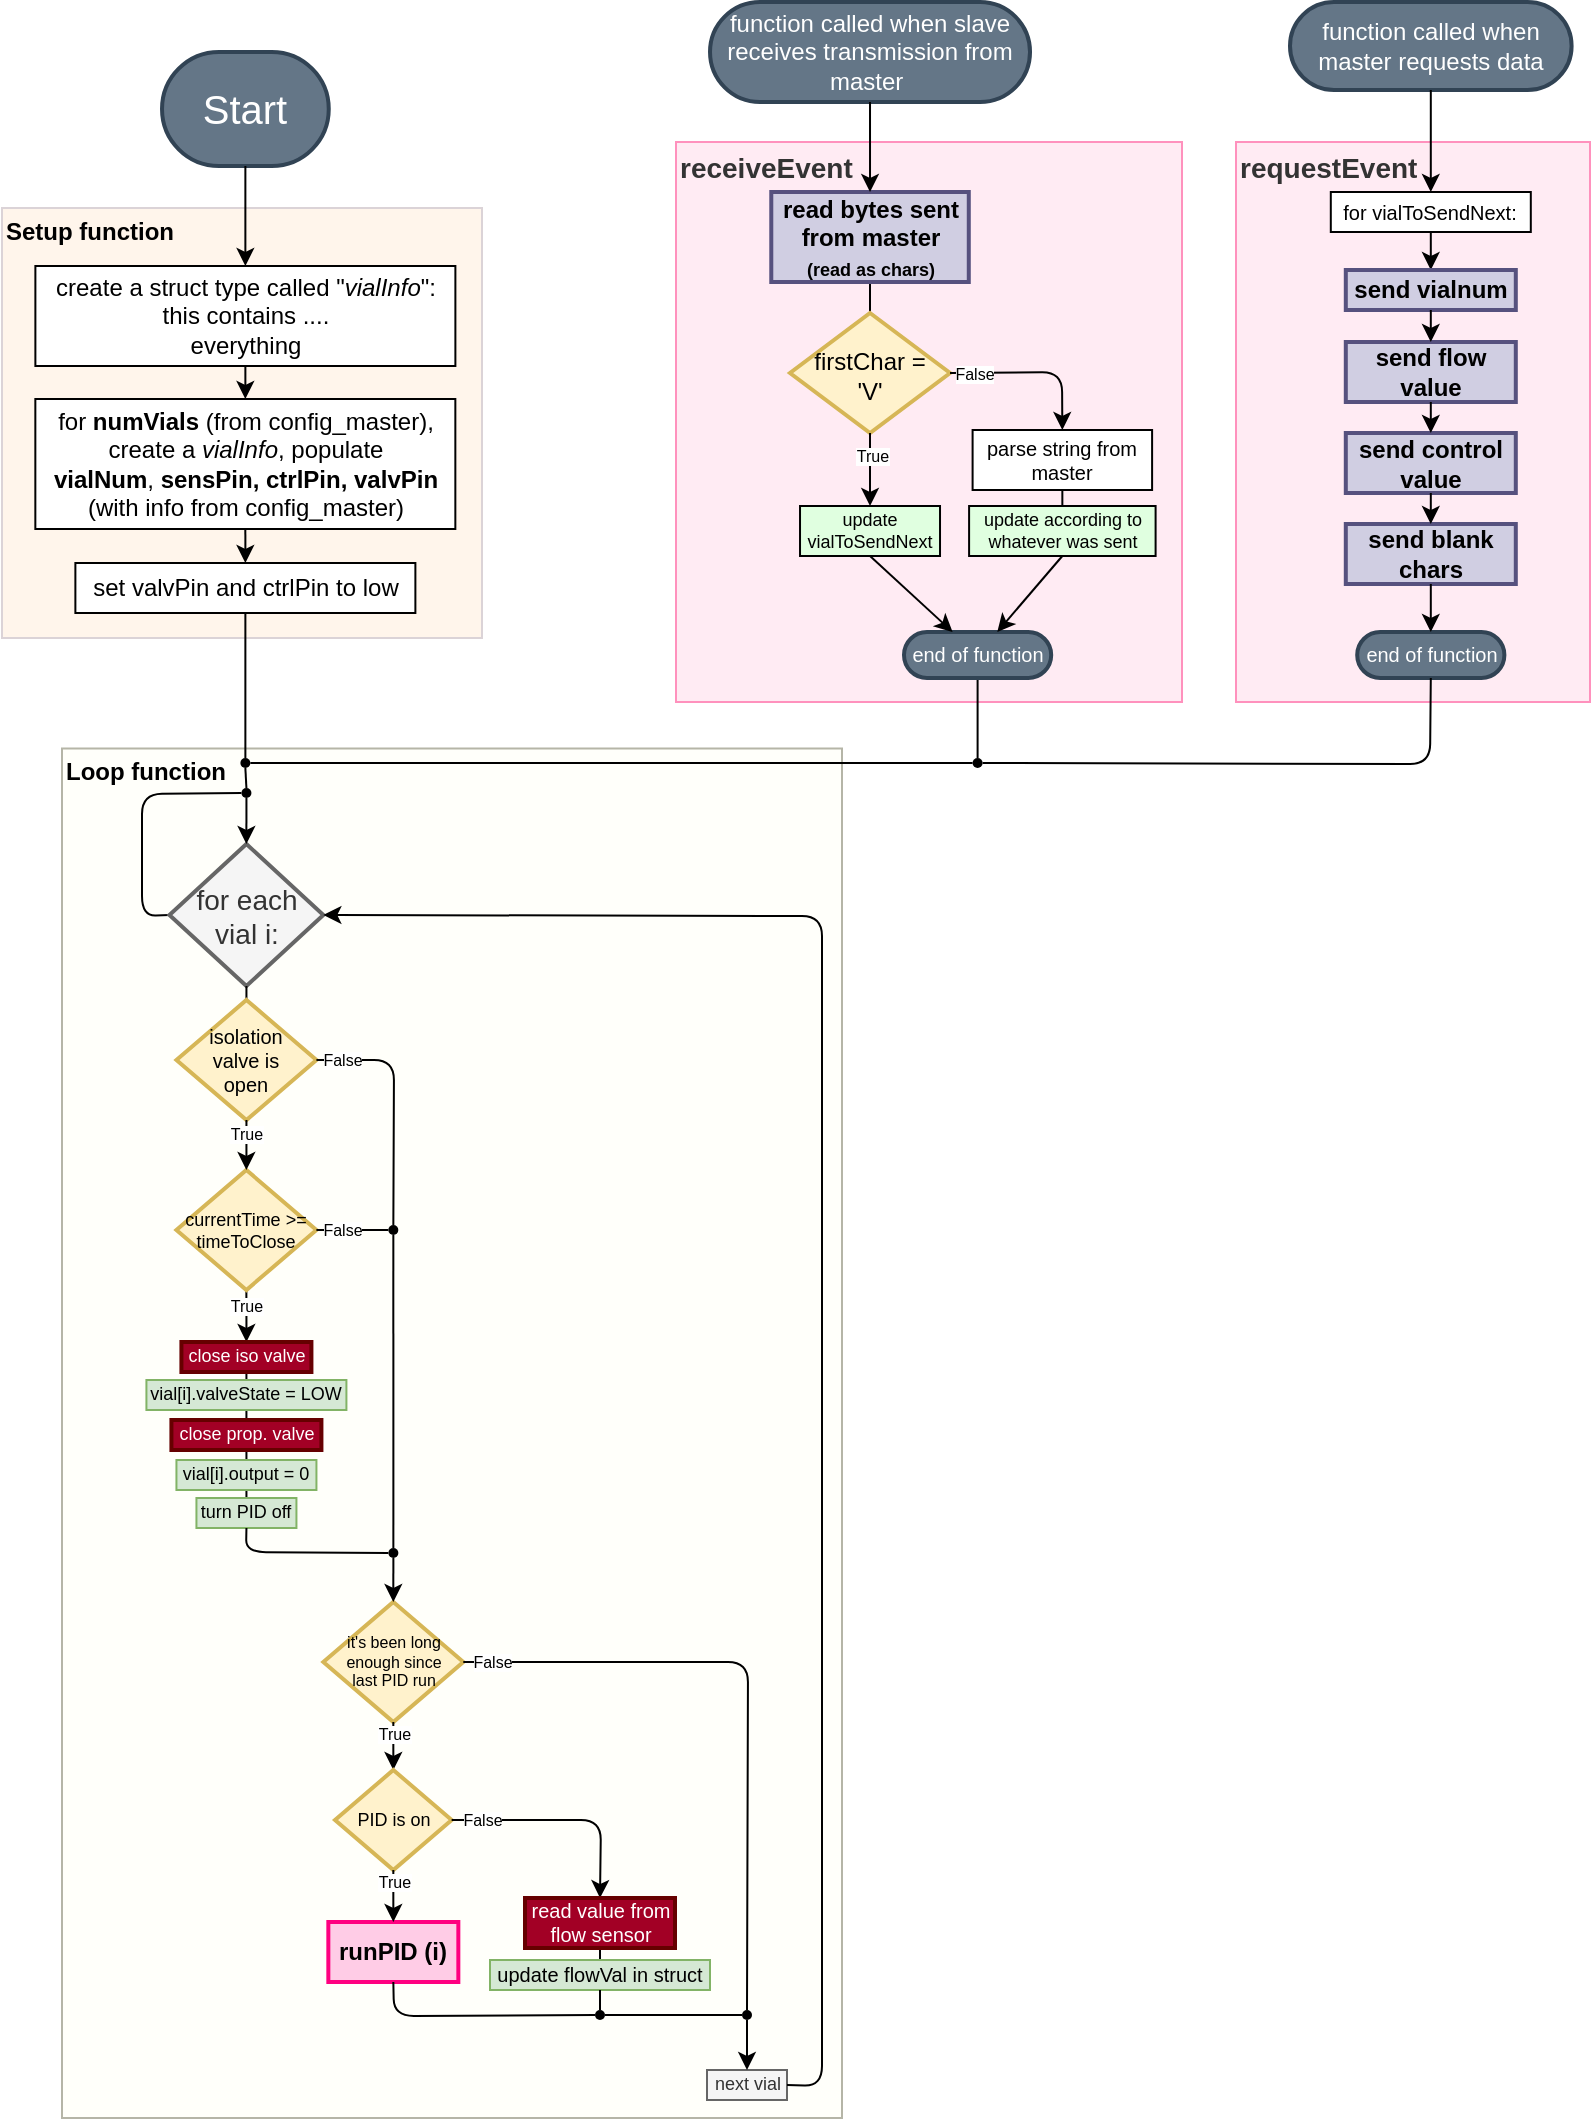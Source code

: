 <mxfile version="14.1.8" type="device" pages="4"><diagram id="zyZ6aG5IkRjHo8rWEkvh" name="main"><mxGraphModel dx="1486" dy="1206" grid="1" gridSize="10" guides="1" tooltips="1" connect="1" arrows="1" fold="1" page="0" pageScale="1" pageWidth="1100" pageHeight="850" math="0" shadow="0"><root><mxCell id="0"/><mxCell id="1" parent="0"/><mxCell id="UnCi6TBm30mWVut16UJl-24" value="receiveEvent" style="rounded=0;whiteSpace=wrap;html=1;fontSize=14;fontColor=#333333;align=left;verticalAlign=top;spacingLeft=2;spacing=0;fillColor=#FFEBF3;strokeColor=#FF91BD;fontStyle=1" parent="1" vertex="1"><mxGeometry x="157" y="-298" width="253" height="280" as="geometry"/></mxCell><mxCell id="FrkHXnQWlNWVCx-qfIPA-5" value="" style="endArrow=none;html=1;fontSize=14;fontFamily=Helvetica;fontColor=#000000;align=center;strokeColor=#000000;exitX=0.5;exitY=1;exitDx=0;exitDy=0;entryX=0.5;entryY=0;entryDx=0;entryDy=0;" parent="1" source="FrkHXnQWlNWVCx-qfIPA-2" target="FrkHXnQWlNWVCx-qfIPA-6" edge="1"><mxGeometry width="50" height="50" relative="1" as="geometry"><mxPoint x="219" y="-163" as="sourcePoint"/><mxPoint x="269.0" y="-213" as="targetPoint"/></mxGeometry></mxCell><mxCell id="FeUMylCD_xTV1ngu9aU4-17" value="&lt;b style=&quot;font-size: 12px;&quot;&gt;&lt;font style=&quot;font-size: 12px;&quot;&gt;Loop function&lt;/font&gt;&lt;/b&gt;" style="rounded=0;whiteSpace=wrap;html=1;fontSize=12;fontColor=#000000;align=left;verticalAlign=top;spacingLeft=2;spacing=0;fillColor=#FFFFFA;strokeColor=#B5B5A7;" parent="1" vertex="1"><mxGeometry x="-150" y="5.25" width="390" height="684.75" as="geometry"/></mxCell><mxCell id="Ef3n9gJZeyvvwWAOPLkq-2" value="" style="endArrow=none;html=1;fontSize=14;fontFamily=Helvetica;fontColor=#000000;align=center;strokeColor=#000000;exitX=0.5;exitY=1;exitDx=0;exitDy=0;entryX=0.5;entryY=0;entryDx=0;entryDy=0;" parent="1" source="XifLdhsY6SuXjmA-rN1S-9" target="Ef3n9gJZeyvvwWAOPLkq-1" edge="1"><mxGeometry width="50" height="50" relative="1" as="geometry"><mxPoint x="238.49" y="613" as="sourcePoint"/><mxPoint x="418.49" y="513" as="targetPoint"/></mxGeometry></mxCell><mxCell id="1KkX2cbAfbnoQnaQKr9r-7" value="" style="endArrow=none;html=1;fontSize=14;fontFamily=Helvetica;fontColor=#000000;align=center;strokeColor=#000000;entryX=0;entryY=0.5;entryDx=0;entryDy=0;exitX=0;exitY=0.5;exitDx=0;exitDy=0;" parent="1" source="1KkX2cbAfbnoQnaQKr9r-5" target="FeUMylCD_xTV1ngu9aU4-19" edge="1"><mxGeometry width="50" height="50" relative="1" as="geometry"><mxPoint x="-110" y="110" as="sourcePoint"/><mxPoint x="-120" y="-76" as="targetPoint"/><Array as="points"><mxPoint x="-110" y="89"/><mxPoint x="-110" y="28"/></Array></mxGeometry></mxCell><mxCell id="AUCyse7qMmhzF-1IKhv1-4" value="" style="endArrow=none;html=1;fontSize=14;fontFamily=Helvetica;fontColor=#000000;align=center;strokeColor=#000000;entryX=0.5;entryY=0;entryDx=0;entryDy=0;exitX=0.5;exitY=1;exitDx=0;exitDy=0;" parent="1" source="AUCyse7qMmhzF-1IKhv1-1" target="4Lyd943cxGsx9I5RHG94-3" edge="1"><mxGeometry width="50" height="50" relative="1" as="geometry"><mxPoint x="-240" y="409" as="sourcePoint"/><mxPoint x="-190.0" y="359" as="targetPoint"/></mxGeometry></mxCell><mxCell id="4Lyd943cxGsx9I5RHG94-7" value="" style="endArrow=none;html=1;fontSize=14;fontFamily=Helvetica;fontColor=#000000;align=center;strokeColor=#000000;exitX=0.5;exitY=1;exitDx=0;exitDy=0;entryX=0.5;entryY=0;entryDx=0;entryDy=0;" parent="1" source="4Lyd943cxGsx9I5RHG94-3" target="AUCyse7qMmhzF-1IKhv1-2" edge="1"><mxGeometry width="50" height="50" relative="1" as="geometry"><mxPoint x="-120" y="439" as="sourcePoint"/><mxPoint x="-70.0" y="389" as="targetPoint"/></mxGeometry></mxCell><mxCell id="AUCyse7qMmhzF-1IKhv1-3" value="" style="endArrow=none;html=1;fontSize=14;fontFamily=Helvetica;fontColor=#000000;align=center;strokeColor=#000000;exitX=0.5;exitY=1;exitDx=0;exitDy=0;entryX=0.5;entryY=0;entryDx=0;entryDy=0;" parent="1" source="t0505YtTf_YpfOcLJV2h-2" target="AUCyse7qMmhzF-1IKhv1-1" edge="1"><mxGeometry width="50" height="50" relative="1" as="geometry"><mxPoint x="-230" y="419" as="sourcePoint"/><mxPoint x="-180.0" y="369" as="targetPoint"/></mxGeometry></mxCell><mxCell id="t0505YtTf_YpfOcLJV2h-3" value="" style="endArrow=none;html=1;fontSize=14;fontFamily=Helvetica;fontColor=#000000;align=center;strokeColor=#000000;exitX=0.5;exitY=1;exitDx=0;exitDy=0;entryX=0.5;entryY=0;entryDx=0;entryDy=0;" parent="1" source="t0505YtTf_YpfOcLJV2h-1" target="t0505YtTf_YpfOcLJV2h-2" edge="1"><mxGeometry width="50" height="50" relative="1" as="geometry"><mxPoint x="77.79" y="535.6" as="sourcePoint"/><mxPoint x="127.79" y="485.6" as="targetPoint"/></mxGeometry></mxCell><mxCell id="UnCi6TBm30mWVut16UJl-26" value="requestEvent" style="rounded=0;whiteSpace=wrap;html=1;fontSize=14;fontColor=#333333;align=left;verticalAlign=top;spacingLeft=2;spacing=0;fillColor=#FFEBF3;strokeColor=#FF91BD;fontStyle=1" parent="1" vertex="1"><mxGeometry x="437" y="-298" width="177" height="280" as="geometry"/></mxCell><mxCell id="FeUMylCD_xTV1ngu9aU4-11" value="&lt;b style=&quot;font-size: 12px;&quot;&gt;&lt;font style=&quot;font-size: 12px;&quot;&gt;Setup function&lt;/font&gt;&lt;/b&gt;" style="rounded=0;whiteSpace=wrap;html=1;fontSize=12;fontColor=#000000;align=left;verticalAlign=top;strokeColor=#DBD3D7;spacingLeft=2;spacing=0;fillColor=#FFF5EB;" parent="1" vertex="1"><mxGeometry x="-180" y="-265" width="240" height="215" as="geometry"/></mxCell><mxCell id="1KkX2cbAfbnoQnaQKr9r-5" value="for each vial i:" style="shape=rhombus;html=1;dashed=0;whitespace=wrap;perimeter=rhombusPerimeter;strokeWidth=2;fontSize=14;whiteSpace=wrap;spacingLeft=0;spacingRight=0;spacingTop=0;fillColor=#f5f5f5;strokeColor=#666666;fontFamily=Helvetica;fontColor=#333333;align=center;spacing=2;spacingBottom=0;aspect=fixed;" parent="1" vertex="1"><mxGeometry x="-96.27" y="53" width="76.95" height="71" as="geometry"/></mxCell><mxCell id="1KkX2cbAfbnoQnaQKr9r-6" value="" style="endArrow=none;html=1;fontSize=14;fontFamily=Helvetica;fontColor=#000000;align=center;strokeColor=#000000;exitX=0.5;exitY=1;exitDx=0;exitDy=0;entryX=0.5;entryY=0;entryDx=0;entryDy=0;" parent="1" source="1KkX2cbAfbnoQnaQKr9r-5" target="XifLdhsY6SuXjmA-rN1S-1" edge="1"><mxGeometry width="50" height="50" relative="1" as="geometry"><mxPoint x="-20" y="130" as="sourcePoint"/><mxPoint x="-58.5" y="134" as="targetPoint"/></mxGeometry></mxCell><mxCell id="1KkX2cbAfbnoQnaQKr9r-12" value="next vial" style="html=1;dashed=0;whitespace=wrap;strokeWidth=1;fontSize=9;whiteSpace=wrap;spacingLeft=0;spacingBottom=1;spacingTop=0;spacingRight=0;fillColor=#f5f5f5;strokeColor=#666666;fontColor=#333333;spacing=0;" parent="1" vertex="1"><mxGeometry x="172.5" y="666" width="40" height="15" as="geometry"/></mxCell><mxCell id="1KkX2cbAfbnoQnaQKr9r-13" value="" style="endArrow=classic;html=1;fontSize=14;entryX=1;entryY=0.5;entryDx=0;entryDy=0;exitX=1;exitY=0.5;exitDx=0;exitDy=0;" parent="1" source="1KkX2cbAfbnoQnaQKr9r-12" target="1KkX2cbAfbnoQnaQKr9r-5" edge="1"><mxGeometry width="50" height="50" relative="1" as="geometry"><mxPoint x="250" y="690" as="sourcePoint"/><mxPoint x="80.0" y="-81" as="targetPoint"/><Array as="points"><mxPoint x="230" y="674"/><mxPoint x="230" y="89"/></Array></mxGeometry></mxCell><mxCell id="FeUMylCD_xTV1ngu9aU4-1" value="Start" style="html=1;dashed=0;whitespace=wrap;shape=mxgraph.dfd.start;fontSize=20;spacing=0;fillColor=#647687;strokeColor=#314354;fontStyle=0;strokeWidth=2;whiteSpace=wrap;spacingLeft=0;spacingRight=0;spacingBottom=1;fontColor=#ffffff;" parent="1" vertex="1"><mxGeometry x="-99.99" y="-343" width="83.37" height="57" as="geometry"/></mxCell><mxCell id="FeUMylCD_xTV1ngu9aU4-3" value="" style="endArrow=classic;html=1;fontSize=14;exitX=0.5;exitY=0.5;exitDx=0;exitDy=28.5;exitPerimeter=0;entryX=0.5;entryY=0;entryDx=0;entryDy=0;" parent="1" source="FeUMylCD_xTV1ngu9aU4-1" target="FfKwpbmeJQtLRmxshdBl-1" edge="1"><mxGeometry width="50" height="50" relative="1" as="geometry"><mxPoint x="-0.01" y="-145" as="sourcePoint"/><mxPoint x="49.99" y="-195" as="targetPoint"/></mxGeometry></mxCell><mxCell id="FeUMylCD_xTV1ngu9aU4-10" value="" style="endArrow=none;html=1;fontSize=14;fontFamily=Helvetica;fontColor=#000000;align=center;strokeColor=#000000;entryX=1;entryY=0.5;entryDx=0;entryDy=0;exitX=0;exitY=0.5;exitDx=0;exitDy=0;" parent="1" source="FrkHXnQWlNWVCx-qfIPA-43" target="FeUMylCD_xTV1ngu9aU4-25" edge="1"><mxGeometry width="50" height="50" relative="1" as="geometry"><mxPoint x="305" y="24" as="sourcePoint"/><mxPoint x="-10" y="20" as="targetPoint"/></mxGeometry></mxCell><mxCell id="FeUMylCD_xTV1ngu9aU4-16" value="" style="endArrow=none;html=1;fontSize=14;fontFamily=Helvetica;fontColor=#000000;align=center;strokeColor=#000000;entryX=0.5;entryY=0;entryDx=0;entryDy=0;exitX=0.5;exitY=1;exitDx=0;exitDy=0;" parent="1" source="FeUMylCD_xTV1ngu9aU4-25" target="FeUMylCD_xTV1ngu9aU4-19" edge="1"><mxGeometry width="50" height="50" relative="1" as="geometry"><mxPoint x="-58.34" y="-32" as="sourcePoint"/><mxPoint x="-54.135" y="-49.5" as="targetPoint"/></mxGeometry></mxCell><mxCell id="FeUMylCD_xTV1ngu9aU4-19" value="" style="ellipse;whiteSpace=wrap;html=1;strokeWidth=1;fontSize=14;fillColor=#000000;strokeColor=none;align=left;" parent="1" vertex="1"><mxGeometry x="-60.29" y="25" width="5" height="5" as="geometry"/></mxCell><mxCell id="FeUMylCD_xTV1ngu9aU4-20" value="" style="endArrow=classic;html=1;fontSize=14;entryX=0.5;entryY=0;entryDx=0;entryDy=0;exitX=0.5;exitY=1;exitDx=0;exitDy=0;" parent="1" source="FeUMylCD_xTV1ngu9aU4-19" target="1KkX2cbAfbnoQnaQKr9r-5" edge="1"><mxGeometry width="50" height="50" relative="1" as="geometry"><mxPoint x="-50" y="-14" as="sourcePoint"/><mxPoint x="-58.315" y="6" as="targetPoint"/></mxGeometry></mxCell><mxCell id="FeUMylCD_xTV1ngu9aU4-25" value="" style="ellipse;whiteSpace=wrap;html=1;strokeWidth=1;fontSize=14;fillColor=#000000;strokeColor=none;align=left;" parent="1" vertex="1"><mxGeometry x="-60.82" y="10" width="5" height="5" as="geometry"/></mxCell><mxCell id="FeUMylCD_xTV1ngu9aU4-26" value="" style="endArrow=none;html=1;fontSize=12;entryX=0.5;entryY=1;entryDx=0;entryDy=0;exitX=0.5;exitY=0;exitDx=0;exitDy=0;" parent="1" source="FeUMylCD_xTV1ngu9aU4-25" target="FfKwpbmeJQtLRmxshdBl-3" edge="1"><mxGeometry width="50" height="50" relative="1" as="geometry"><mxPoint x="-70" y="30" as="sourcePoint"/><mxPoint x="-58.33" y="-79" as="targetPoint"/></mxGeometry></mxCell><mxCell id="FrkHXnQWlNWVCx-qfIPA-2" value="read bytes sent from master&lt;br&gt;&lt;font style=&quot;font-size: 9px&quot;&gt;(read as chars)&lt;/font&gt;" style="html=1;dashed=0;whitespace=wrap;fontFamily=Helvetica;fontSize=12;align=center;strokeColor=#56517e;strokeWidth=2;fillColor=#d0cee2;fontStyle=1;whiteSpace=wrap;" parent="1" vertex="1"><mxGeometry x="204.64" y="-273" width="98.75" height="45" as="geometry"/></mxCell><mxCell id="FrkHXnQWlNWVCx-qfIPA-6" value="firstChar = 'V'" style="shape=rhombus;html=1;dashed=0;whitespace=wrap;perimeter=rhombusPerimeter;strokeWidth=2;fontSize=12;whiteSpace=wrap;spacingLeft=6;spacingRight=6;spacingTop=6;fillColor=#fff2cc;strokeColor=#d6b656;fontFamily=Helvetica;fontColor=#000000;align=center;spacing=6;spacingBottom=4;" parent="1" vertex="1"><mxGeometry x="214.01" y="-212.5" width="80" height="60" as="geometry"/></mxCell><mxCell id="FrkHXnQWlNWVCx-qfIPA-7" value="" style="endArrow=classic;html=1;fontSize=14;exitX=0.5;exitY=1;exitDx=0;exitDy=0;entryX=0.5;entryY=0;entryDx=0;entryDy=0;" parent="1" source="FrkHXnQWlNWVCx-qfIPA-6" target="FrkHXnQWlNWVCx-qfIPA-9" edge="1"><mxGeometry width="50" height="50" relative="1" as="geometry"><mxPoint x="169" y="-173" as="sourcePoint"/><mxPoint x="254" y="-113" as="targetPoint"/></mxGeometry></mxCell><mxCell id="FrkHXnQWlNWVCx-qfIPA-22" value="True" style="edgeLabel;html=1;align=center;verticalAlign=middle;resizable=0;points=[];fontSize=8;fontColor=#000000;" parent="FrkHXnQWlNWVCx-qfIPA-7" vertex="1" connectable="0"><mxGeometry x="-0.361" y="1" relative="1" as="geometry"><mxPoint as="offset"/></mxGeometry></mxCell><mxCell id="FrkHXnQWlNWVCx-qfIPA-8" value="" style="endArrow=classic;html=1;fontSize=14;exitX=1;exitY=0.5;exitDx=0;exitDy=0;entryX=0.5;entryY=0;entryDx=0;entryDy=0;" parent="1" source="FrkHXnQWlNWVCx-qfIPA-6" target="FrkHXnQWlNWVCx-qfIPA-11" edge="1"><mxGeometry width="50" height="50" relative="1" as="geometry"><mxPoint x="265" y="-133" as="sourcePoint"/><mxPoint x="315.0" y="-183" as="targetPoint"/><Array as="points"><mxPoint x="350" y="-183"/></Array></mxGeometry></mxCell><mxCell id="FrkHXnQWlNWVCx-qfIPA-23" value="False" style="edgeLabel;html=1;align=center;verticalAlign=middle;resizable=0;points=[];fontSize=8;fontColor=#000000;" parent="FrkHXnQWlNWVCx-qfIPA-8" vertex="1" connectable="0"><mxGeometry x="-0.828" relative="1" as="geometry"><mxPoint x="4" as="offset"/></mxGeometry></mxCell><mxCell id="FrkHXnQWlNWVCx-qfIPA-9" value="update vialToSendNext" style="html=1;dashed=0;whitespace=wrap;strokeWidth=1;fontSize=9;whiteSpace=wrap;spacingLeft=2;spacingBottom=5;spacingTop=4;spacingRight=2;fillColor=#E0FFE0;align=center;" parent="1" vertex="1"><mxGeometry x="219.01" y="-116" width="70" height="25" as="geometry"/></mxCell><mxCell id="FrkHXnQWlNWVCx-qfIPA-11" value="parse string from master" style="html=1;dashed=0;whitespace=wrap;strokeWidth=1;fontSize=10;whiteSpace=wrap;spacingLeft=2;spacingBottom=5;spacingTop=4;spacingRight=2;align=center;" parent="1" vertex="1"><mxGeometry x="305.3" y="-154" width="89.75" height="30" as="geometry"/></mxCell><mxCell id="FrkHXnQWlNWVCx-qfIPA-12" value="" style="endArrow=none;html=1;fontSize=14;fontFamily=Helvetica;fontColor=#000000;align=center;strokeColor=#000000;exitX=0.5;exitY=1;exitDx=0;exitDy=0;entryX=0.5;entryY=0;entryDx=0;entryDy=0;" parent="1" source="FrkHXnQWlNWVCx-qfIPA-11" target="UnCi6TBm30mWVut16UJl-6" edge="1"><mxGeometry width="50" height="50" relative="1" as="geometry"><mxPoint x="375" y="-33" as="sourcePoint"/><mxPoint x="357.5" y="-80" as="targetPoint"/></mxGeometry></mxCell><mxCell id="FrkHXnQWlNWVCx-qfIPA-39" value="" style="endArrow=none;html=1;fontSize=12;entryX=0.5;entryY=0.5;entryDx=0;entryDy=11.5;entryPerimeter=0;exitX=0.5;exitY=0;exitDx=0;exitDy=0;" parent="1" source="FrkHXnQWlNWVCx-qfIPA-43" target="UnCi6TBm30mWVut16UJl-9" edge="1"><mxGeometry width="50" height="50" relative="1" as="geometry"><mxPoint x="338" y="-84" as="sourcePoint"/><mxPoint x="244" y="-22" as="targetPoint"/></mxGeometry></mxCell><mxCell id="FrkHXnQWlNWVCx-qfIPA-43" value="" style="ellipse;whiteSpace=wrap;html=1;strokeWidth=1;fontSize=14;fillColor=#000000;strokeColor=none;align=center;" parent="1" vertex="1"><mxGeometry x="305.3" y="10" width="5" height="5" as="geometry"/></mxCell><mxCell id="FrkHXnQWlNWVCx-qfIPA-49" value="for vialToSendNext:" style="html=1;dashed=0;whitespace=wrap;strokeWidth=1;fontSize=10;whiteSpace=wrap;spacingLeft=2;spacingBottom=5;spacingTop=4;spacingRight=2;align=center;" parent="1" vertex="1"><mxGeometry x="484.4" y="-273" width="100" height="20" as="geometry"/></mxCell><mxCell id="FrkHXnQWlNWVCx-qfIPA-51" value="" style="endArrow=classic;html=1;fontSize=14;exitX=0.5;exitY=1;exitDx=0;exitDy=0;entryX=0.5;entryY=0;entryDx=0;entryDy=0;" parent="1" source="FrkHXnQWlNWVCx-qfIPA-49" target="FrkHXnQWlNWVCx-qfIPA-52" edge="1"><mxGeometry width="50" height="50" relative="1" as="geometry"><mxPoint x="384.4" y="-18" as="sourcePoint"/><mxPoint x="429.4" y="-58" as="targetPoint"/></mxGeometry></mxCell><mxCell id="FrkHXnQWlNWVCx-qfIPA-52" value="send vialnum" style="html=1;dashed=0;whitespace=wrap;fontFamily=Helvetica;fontSize=12;align=center;strokeColor=#56517e;strokeWidth=2;fillColor=#d0cee2;fontStyle=1;whiteSpace=wrap;" parent="1" vertex="1"><mxGeometry x="491.9" y="-234" width="85" height="20" as="geometry"/></mxCell><mxCell id="FrkHXnQWlNWVCx-qfIPA-53" value="send flow value" style="html=1;dashed=0;whitespace=wrap;fontFamily=Helvetica;fontSize=12;align=center;strokeColor=#56517e;strokeWidth=2;fillColor=#d0cee2;fontStyle=1;whiteSpace=wrap;" parent="1" vertex="1"><mxGeometry x="491.9" y="-198" width="85" height="30" as="geometry"/></mxCell><mxCell id="FrkHXnQWlNWVCx-qfIPA-54" value="send control value" style="html=1;dashed=0;whitespace=wrap;fontFamily=Helvetica;fontSize=12;align=center;strokeColor=#56517e;strokeWidth=2;fillColor=#d0cee2;fontStyle=1;whiteSpace=wrap;" parent="1" vertex="1"><mxGeometry x="491.9" y="-152.5" width="85" height="30" as="geometry"/></mxCell><mxCell id="FrkHXnQWlNWVCx-qfIPA-55" value="" style="endArrow=classic;html=1;fontSize=14;exitX=0.5;exitY=1;exitDx=0;exitDy=0;entryX=0.5;entryY=0;entryDx=0;entryDy=0;" parent="1" source="FrkHXnQWlNWVCx-qfIPA-52" target="FrkHXnQWlNWVCx-qfIPA-53" edge="1"><mxGeometry width="50" height="50" relative="1" as="geometry"><mxPoint x="254.4" y="-38" as="sourcePoint"/><mxPoint x="304.4" y="-88" as="targetPoint"/></mxGeometry></mxCell><mxCell id="FrkHXnQWlNWVCx-qfIPA-56" value="" style="endArrow=classic;html=1;fontSize=14;exitX=0.5;exitY=1;exitDx=0;exitDy=0;entryX=0.5;entryY=0;entryDx=0;entryDy=0;" parent="1" source="FrkHXnQWlNWVCx-qfIPA-53" target="FrkHXnQWlNWVCx-qfIPA-54" edge="1"><mxGeometry width="50" height="50" relative="1" as="geometry"><mxPoint x="384.4" y="72" as="sourcePoint"/><mxPoint x="434.4" y="22" as="targetPoint"/></mxGeometry></mxCell><mxCell id="UnCi6TBm30mWVut16UJl-1" value="function called when slave receives transmission from master&amp;nbsp;" style="html=1;dashed=0;whitespace=wrap;shape=mxgraph.dfd.start;fontSize=12;spacing=0;fillColor=#647687;strokeColor=#314354;fontStyle=0;strokeWidth=2;whiteSpace=wrap;spacingLeft=0;spacingRight=0;spacingBottom=1;fontColor=#ffffff;" parent="1" vertex="1"><mxGeometry x="174.01" y="-368" width="160" height="50" as="geometry"/></mxCell><mxCell id="UnCi6TBm30mWVut16UJl-2" value="" style="endArrow=classic;html=1;fontSize=14;entryX=0.5;entryY=0;entryDx=0;entryDy=0;exitX=0.5;exitY=0.5;exitDx=0;exitDy=25;exitPerimeter=0;" parent="1" source="UnCi6TBm30mWVut16UJl-1" target="FrkHXnQWlNWVCx-qfIPA-2" edge="1"><mxGeometry width="50" height="50" relative="1" as="geometry"><mxPoint x="191" y="-301" as="sourcePoint"/><mxPoint x="171.0" y="-371" as="targetPoint"/></mxGeometry></mxCell><mxCell id="UnCi6TBm30mWVut16UJl-6" value="update according to whatever was sent" style="html=1;dashed=0;whitespace=wrap;strokeWidth=1;fontSize=9;whiteSpace=wrap;spacingLeft=2;spacingBottom=5;spacingTop=4;spacingRight=2;fillColor=#E0FFE0;align=center;" parent="1" vertex="1"><mxGeometry x="303.55" y="-116" width="93.25" height="25" as="geometry"/></mxCell><mxCell id="UnCi6TBm30mWVut16UJl-9" value="end of function" style="html=1;dashed=0;whitespace=wrap;shape=mxgraph.dfd.start;fontSize=10;spacing=0;fillColor=#647687;strokeColor=#314354;fontStyle=0;strokeWidth=2;whiteSpace=wrap;spacingLeft=0;spacingRight=0;spacingBottom=1;fontColor=#ffffff;aspect=fixed;" parent="1" vertex="1"><mxGeometry x="271" y="-53" width="73.6" height="23" as="geometry"/></mxCell><mxCell id="UnCi6TBm30mWVut16UJl-10" value="" style="endArrow=classic;html=1;fontSize=14;exitX=0.5;exitY=1;exitDx=0;exitDy=0;" parent="1" source="FrkHXnQWlNWVCx-qfIPA-9" target="UnCi6TBm30mWVut16UJl-9" edge="1"><mxGeometry width="50" height="50" relative="1" as="geometry"><mxPoint x="261" y="-13" as="sourcePoint"/><mxPoint x="311.0" y="-63" as="targetPoint"/></mxGeometry></mxCell><mxCell id="UnCi6TBm30mWVut16UJl-11" value="" style="endArrow=classic;html=1;fontSize=14;exitX=0.5;exitY=1;exitDx=0;exitDy=0;" parent="1" source="UnCi6TBm30mWVut16UJl-6" target="UnCi6TBm30mWVut16UJl-9" edge="1"><mxGeometry width="50" height="50" relative="1" as="geometry"><mxPoint x="221" y="-3" as="sourcePoint"/><mxPoint x="271.0" y="-53" as="targetPoint"/></mxGeometry></mxCell><mxCell id="UnCi6TBm30mWVut16UJl-12" value="function called when master requests data" style="html=1;dashed=0;whitespace=wrap;shape=mxgraph.dfd.start;fontSize=12;spacing=0;fillColor=#647687;strokeColor=#314354;fontStyle=0;strokeWidth=2;whiteSpace=wrap;spacingLeft=0;spacingRight=0;spacingBottom=1;fontColor=#ffffff;aspect=fixed;" parent="1" vertex="1"><mxGeometry x="464" y="-368" width="140.8" height="44" as="geometry"/></mxCell><mxCell id="UnCi6TBm30mWVut16UJl-13" value="" style="endArrow=classic;html=1;fontSize=14;exitX=0.5;exitY=0.5;exitDx=0;exitDy=22;exitPerimeter=0;entryX=0.5;entryY=0;entryDx=0;entryDy=0;" parent="1" source="UnCi6TBm30mWVut16UJl-12" target="FrkHXnQWlNWVCx-qfIPA-49" edge="1"><mxGeometry width="50" height="50" relative="1" as="geometry"><mxPoint x="405.9" y="-260" as="sourcePoint"/><mxPoint x="455.9" y="-310" as="targetPoint"/></mxGeometry></mxCell><mxCell id="UnCi6TBm30mWVut16UJl-14" value="send blank chars" style="html=1;dashed=0;whitespace=wrap;fontFamily=Helvetica;fontSize=12;align=center;strokeColor=#56517e;strokeWidth=2;fillColor=#d0cee2;fontStyle=1;whiteSpace=wrap;" parent="1" vertex="1"><mxGeometry x="491.9" y="-107" width="85" height="30" as="geometry"/></mxCell><mxCell id="UnCi6TBm30mWVut16UJl-15" value="" style="endArrow=classic;html=1;fontSize=14;exitX=0.5;exitY=1;exitDx=0;exitDy=0;entryX=0.5;entryY=0;entryDx=0;entryDy=0;" parent="1" source="FrkHXnQWlNWVCx-qfIPA-54" target="UnCi6TBm30mWVut16UJl-14" edge="1"><mxGeometry width="50" height="50" relative="1" as="geometry"><mxPoint x="385.9" y="-140" as="sourcePoint"/><mxPoint x="435.9" y="-190" as="targetPoint"/></mxGeometry></mxCell><mxCell id="UnCi6TBm30mWVut16UJl-16" value="end of function" style="html=1;dashed=0;whitespace=wrap;shape=mxgraph.dfd.start;fontSize=10;spacing=0;fillColor=#647687;strokeColor=#314354;fontStyle=0;strokeWidth=2;whiteSpace=wrap;spacingLeft=0;spacingRight=0;spacingBottom=1;fontColor=#ffffff;aspect=fixed;" parent="1" vertex="1"><mxGeometry x="497.6" y="-53" width="73.6" height="23" as="geometry"/></mxCell><mxCell id="UnCi6TBm30mWVut16UJl-17" value="" style="endArrow=classic;html=1;fontSize=14;exitX=0.5;exitY=1;exitDx=0;exitDy=0;entryX=0.5;entryY=0.5;entryDx=0;entryDy=-11.5;entryPerimeter=0;" parent="1" source="UnCi6TBm30mWVut16UJl-14" target="UnCi6TBm30mWVut16UJl-16" edge="1"><mxGeometry width="50" height="50" relative="1" as="geometry"><mxPoint x="455.9" y="-40" as="sourcePoint"/><mxPoint x="505.9" y="-90" as="targetPoint"/></mxGeometry></mxCell><mxCell id="UnCi6TBm30mWVut16UJl-22" value="" style="endArrow=none;html=1;fontSize=12;entryX=0.5;entryY=0.5;entryDx=0;entryDy=11.5;entryPerimeter=0;exitX=1;exitY=0.5;exitDx=0;exitDy=0;" parent="1" source="FrkHXnQWlNWVCx-qfIPA-43" target="UnCi6TBm30mWVut16UJl-16" edge="1"><mxGeometry width="50" height="50" relative="1" as="geometry"><mxPoint x="364" as="sourcePoint"/><mxPoint x="514" y="-10" as="targetPoint"/><Array as="points"><mxPoint x="534" y="13"/></Array></mxGeometry></mxCell><mxCell id="WtQziohNu7v2x6ftk2SZ-2" value="" style="endArrow=classic;html=1;fontSize=14;exitX=0.5;exitY=1;exitDx=0;exitDy=0;entryX=0.5;entryY=0;entryDx=0;entryDy=0;" parent="1" source="WtQziohNu7v2x6ftk2SZ-3" target="t0505YtTf_YpfOcLJV2h-1" edge="1"><mxGeometry width="50" height="50" relative="1" as="geometry"><mxPoint x="-58.5" y="333.0" as="sourcePoint"/><mxPoint x="-58.5" y="381" as="targetPoint"/></mxGeometry></mxCell><mxCell id="WtQziohNu7v2x6ftk2SZ-6" value="True" style="edgeLabel;html=1;align=center;verticalAlign=middle;resizable=0;points=[];fontSize=8;" parent="WtQziohNu7v2x6ftk2SZ-2" vertex="1" connectable="0"><mxGeometry x="-0.329" relative="1" as="geometry"><mxPoint y="-1" as="offset"/></mxGeometry></mxCell><mxCell id="WtQziohNu7v2x6ftk2SZ-3" value="currentTime &amp;gt;= timeToClose" style="shape=rhombus;html=1;dashed=0;whitespace=wrap;perimeter=rhombusPerimeter;strokeWidth=2;fontSize=9;whiteSpace=wrap;spacingLeft=0;spacingRight=0;spacingTop=0;fillColor=#fff2cc;strokeColor=#d6b656;fontFamily=Helvetica;fontColor=#000000;align=center;spacing=0;spacingBottom=0;" parent="1" vertex="1"><mxGeometry x="-92.8" y="216" width="70" height="60" as="geometry"/></mxCell><mxCell id="t0505YtTf_YpfOcLJV2h-1" value="close iso valve" style="html=1;dashed=0;whitespace=wrap;fontSize=9;fillColor=#a20025;fontColor=#ffffff;whiteSpace=wrap;fontStyle=0;strokeWidth=2;strokeColor=#660000;spacingTop=0;spacing=0;spacingRight=0;spacingBottom=1;spacingLeft=0;align=center;verticalAlign=middle;" parent="1" vertex="1"><mxGeometry x="-90.29" y="302" width="65" height="15" as="geometry"/></mxCell><mxCell id="t0505YtTf_YpfOcLJV2h-2" value="vial[i].valveState = LOW" style="html=1;dashed=0;whitespace=wrap;strokeWidth=1;fontSize=9;whiteSpace=wrap;spacingLeft=0;spacingBottom=1;spacingTop=0;spacingRight=0;fillColor=#d5e8d4;strokeColor=#82b366;spacing=0;align=center;verticalAlign=middle;" parent="1" vertex="1"><mxGeometry x="-107.79" y="321" width="100" height="15" as="geometry"/></mxCell><mxCell id="Xq7iiPu80W6Pb6n70U4R-3" value="runPID (i)" style="rounded=0;whiteSpace=wrap;html=1;fontSize=12;fillColor=#FFCCE6;fontStyle=1;strokeWidth=2;strokeColor=#FF0080;" parent="1" vertex="1"><mxGeometry x="-16.83" y="592" width="65" height="30" as="geometry"/></mxCell><mxCell id="9fE9xWliH7jDPNyil28Q-1" value="it's been long enough since last PID run" style="shape=rhombus;html=1;dashed=0;whitespace=wrap;perimeter=rhombusPerimeter;strokeWidth=2;fontSize=8;whiteSpace=wrap;spacingLeft=4;spacingRight=4;spacingTop=0;fillColor=#fff2cc;strokeColor=#d6b656;fontFamily=Helvetica;fontColor=#000000;align=center;spacing=2;spacingBottom=0;aspect=fixed;" parent="1" vertex="1"><mxGeometry x="-19.32" y="432" width="69.97" height="60" as="geometry"/></mxCell><mxCell id="9fE9xWliH7jDPNyil28Q-2" value="" style="endArrow=classic;html=1;fontSize=14;exitX=0.5;exitY=1;exitDx=0;exitDy=0;entryX=0.5;entryY=0;entryDx=0;entryDy=0;" parent="1" source="9fE9xWliH7jDPNyil28Q-1" target="XifLdhsY6SuXjmA-rN1S-5" edge="1"><mxGeometry width="50" height="50" relative="1" as="geometry"><mxPoint x="206.49" y="478" as="sourcePoint"/><mxPoint x="256.49" y="428" as="targetPoint"/></mxGeometry></mxCell><mxCell id="9fE9xWliH7jDPNyil28Q-3" value="True" style="edgeLabel;html=1;align=center;verticalAlign=middle;resizable=0;points=[];fontSize=8;" parent="9fE9xWliH7jDPNyil28Q-2" vertex="1" connectable="0"><mxGeometry x="-0.383" relative="1" as="geometry"><mxPoint y="-2" as="offset"/></mxGeometry></mxCell><mxCell id="9fE9xWliH7jDPNyil28Q-6" value="" style="ellipse;whiteSpace=wrap;html=1;strokeWidth=1;fontSize=14;fillColor=#000000;strokeColor=none;" parent="1" vertex="1"><mxGeometry x="190" y="636" width="5" height="5" as="geometry"/></mxCell><mxCell id="9fE9xWliH7jDPNyil28Q-7" value="" style="endArrow=none;html=1;fontSize=12;exitX=1;exitY=0.5;exitDx=0;exitDy=0;entryX=0.5;entryY=0;entryDx=0;entryDy=0;" parent="1" source="9fE9xWliH7jDPNyil28Q-1" target="9fE9xWliH7jDPNyil28Q-6" edge="1"><mxGeometry width="50" height="50" relative="1" as="geometry"><mxPoint x="136.49" y="498" as="sourcePoint"/><mxPoint x="210" y="715" as="targetPoint"/><Array as="points"><mxPoint x="193" y="462"/></Array></mxGeometry></mxCell><mxCell id="mdWmEhrr8EvMsDt1KTA0-5" value="False" style="edgeLabel;html=1;align=center;verticalAlign=middle;resizable=0;points=[];fontSize=8;" parent="9fE9xWliH7jDPNyil28Q-7" vertex="1" connectable="0"><mxGeometry x="-0.913" y="2" relative="1" as="geometry"><mxPoint y="2" as="offset"/></mxGeometry></mxCell><mxCell id="XifLdhsY6SuXjmA-rN1S-1" value="isolation valve is open" style="shape=rhombus;html=1;dashed=0;whitespace=wrap;perimeter=rhombusPerimeter;strokeWidth=2;fontSize=10;whiteSpace=wrap;spacingLeft=6;spacingRight=6;spacingTop=0;fillColor=#fff2cc;strokeColor=#d6b656;fontFamily=Helvetica;fontColor=#000000;align=center;spacing=2;spacingBottom=0;" parent="1" vertex="1"><mxGeometry x="-92.78" y="131" width="70" height="60" as="geometry"/></mxCell><mxCell id="XifLdhsY6SuXjmA-rN1S-2" value="" style="endArrow=classic;html=1;fontSize=14;exitX=0.5;exitY=1;exitDx=0;exitDy=0;entryX=0.5;entryY=0;entryDx=0;entryDy=0;" parent="1" source="XifLdhsY6SuXjmA-rN1S-1" target="WtQziohNu7v2x6ftk2SZ-3" edge="1"><mxGeometry width="50" height="50" relative="1" as="geometry"><mxPoint x="-270" y="184" as="sourcePoint"/><mxPoint x="-220.0" y="134" as="targetPoint"/></mxGeometry></mxCell><mxCell id="XifLdhsY6SuXjmA-rN1S-3" value="True" style="edgeLabel;html=1;align=center;verticalAlign=middle;resizable=0;points=[];fontSize=8;" parent="XifLdhsY6SuXjmA-rN1S-2" vertex="1" connectable="0"><mxGeometry x="-0.593" relative="1" as="geometry"><mxPoint y="2" as="offset"/></mxGeometry></mxCell><mxCell id="XifLdhsY6SuXjmA-rN1S-5" value="PID is on" style="shape=rhombus;html=1;dashed=0;whitespace=wrap;perimeter=rhombusPerimeter;strokeWidth=2;fontSize=9;whiteSpace=wrap;spacingLeft=4;spacingRight=4;spacingTop=0;fillColor=#fff2cc;strokeColor=#d6b656;fontFamily=Helvetica;fontColor=#000000;align=center;spacing=2;spacingBottom=0;aspect=fixed;" parent="1" vertex="1"><mxGeometry x="-13.49" y="516" width="58.31" height="50" as="geometry"/></mxCell><mxCell id="XifLdhsY6SuXjmA-rN1S-6" value="" style="endArrow=classic;html=1;fontSize=14;exitX=0.5;exitY=1;exitDx=0;exitDy=0;entryX=0.5;entryY=0;entryDx=0;entryDy=0;" parent="1" source="XifLdhsY6SuXjmA-rN1S-5" target="Xq7iiPu80W6Pb6n70U4R-3" edge="1"><mxGeometry width="50" height="50" relative="1" as="geometry"><mxPoint x="6.49" y="693" as="sourcePoint"/><mxPoint x="56.49" y="643" as="targetPoint"/></mxGeometry></mxCell><mxCell id="XifLdhsY6SuXjmA-rN1S-7" value="True" style="edgeLabel;html=1;align=center;verticalAlign=middle;resizable=0;points=[];fontSize=8;" parent="XifLdhsY6SuXjmA-rN1S-6" vertex="1" connectable="0"><mxGeometry x="-0.585" relative="1" as="geometry"><mxPoint as="offset"/></mxGeometry></mxCell><mxCell id="XifLdhsY6SuXjmA-rN1S-8" value="" style="endArrow=classic;html=1;fontSize=14;exitX=1;exitY=0.5;exitDx=0;exitDy=0;entryX=0.5;entryY=0;entryDx=0;entryDy=0;" parent="1" source="XifLdhsY6SuXjmA-rN1S-5" target="XifLdhsY6SuXjmA-rN1S-9" edge="1"><mxGeometry width="50" height="50" relative="1" as="geometry"><mxPoint x="206.49" y="583" as="sourcePoint"/><mxPoint x="256.49" y="533" as="targetPoint"/><Array as="points"><mxPoint x="119.49" y="541"/></Array></mxGeometry></mxCell><mxCell id="Ef3n9gJZeyvvwWAOPLkq-3" value="False" style="edgeLabel;html=1;align=center;verticalAlign=middle;resizable=0;points=[];fontSize=8;" parent="XifLdhsY6SuXjmA-rN1S-8" vertex="1" connectable="0"><mxGeometry x="-0.692" y="-1" relative="1" as="geometry"><mxPoint x="-3" y="-1" as="offset"/></mxGeometry></mxCell><mxCell id="XifLdhsY6SuXjmA-rN1S-9" value="read value from flow sensor" style="html=1;dashed=0;whitespace=wrap;fontSize=10;fillColor=#a20025;fontColor=#ffffff;whiteSpace=wrap;fontStyle=0;strokeWidth=2;strokeColor=#660000;spacingTop=0;spacing=0;spacingRight=0;spacingBottom=1;spacingLeft=0;" parent="1" vertex="1"><mxGeometry x="81.5" y="580" width="75" height="25" as="geometry"/></mxCell><mxCell id="Ef3n9gJZeyvvwWAOPLkq-1" value="update flowVal in struct" style="html=1;dashed=0;whitespace=wrap;strokeWidth=1;fontSize=10;whiteSpace=wrap;spacingLeft=0;spacingBottom=1;spacingTop=0;spacingRight=0;fillColor=#d5e8d4;strokeColor=#82b366;labelBackgroundColor=none;spacing=0;" parent="1" vertex="1"><mxGeometry x="64.0" y="611" width="110" height="15" as="geometry"/></mxCell><mxCell id="Ef3n9gJZeyvvwWAOPLkq-5" value="" style="ellipse;whiteSpace=wrap;html=1;strokeWidth=1;fontSize=14;fillColor=#000000;strokeColor=none;align=center;" parent="1" vertex="1"><mxGeometry x="13.17" y="243.5" width="5" height="5" as="geometry"/></mxCell><mxCell id="Ef3n9gJZeyvvwWAOPLkq-6" value="" style="endArrow=none;html=1;fontSize=12;exitX=1;exitY=0.5;exitDx=0;exitDy=0;entryX=0.5;entryY=0;entryDx=0;entryDy=0;" parent="1" source="XifLdhsY6SuXjmA-rN1S-1" target="Ef3n9gJZeyvvwWAOPLkq-5" edge="1"><mxGeometry width="50" height="50" relative="1" as="geometry"><mxPoint y="198" as="sourcePoint"/><mxPoint x="50" y="148" as="targetPoint"/><Array as="points"><mxPoint x="16" y="161"/></Array></mxGeometry></mxCell><mxCell id="Ef3n9gJZeyvvwWAOPLkq-11" value="False" style="edgeLabel;html=1;align=center;verticalAlign=middle;resizable=0;points=[];fontSize=8;" parent="Ef3n9gJZeyvvwWAOPLkq-6" vertex="1" connectable="0"><mxGeometry x="-0.798" relative="1" as="geometry"><mxPoint x="1" as="offset"/></mxGeometry></mxCell><mxCell id="Ef3n9gJZeyvvwWAOPLkq-7" value="" style="endArrow=none;html=1;fontSize=12;exitX=1;exitY=0.5;exitDx=0;exitDy=0;entryX=0;entryY=0.5;entryDx=0;entryDy=0;" parent="1" source="WtQziohNu7v2x6ftk2SZ-3" target="Ef3n9gJZeyvvwWAOPLkq-5" edge="1"><mxGeometry width="50" height="50" relative="1" as="geometry"><mxPoint x="10" y="293" as="sourcePoint"/><mxPoint x="60" y="243" as="targetPoint"/></mxGeometry></mxCell><mxCell id="Ef3n9gJZeyvvwWAOPLkq-10" value="False" style="edgeLabel;html=1;align=center;verticalAlign=middle;resizable=0;points=[];fontSize=8;" parent="Ef3n9gJZeyvvwWAOPLkq-7" vertex="1" connectable="0"><mxGeometry x="-0.366" relative="1" as="geometry"><mxPoint x="1" as="offset"/></mxGeometry></mxCell><mxCell id="Ef3n9gJZeyvvwWAOPLkq-8" value="" style="endArrow=none;html=1;fontFamily=Helvetica;fontSize=14;fontColor=#000000;align=center;strokeColor=#000000;exitX=0.5;exitY=1;exitDx=0;exitDy=0;entryX=0.5;entryY=0;entryDx=0;entryDy=0;" parent="1" source="Ef3n9gJZeyvvwWAOPLkq-5" target="mdWmEhrr8EvMsDt1KTA0-2" edge="1"><mxGeometry width="50" height="50" relative="1" as="geometry"><mxPoint x="40" y="248" as="sourcePoint"/><mxPoint x="30" y="395" as="targetPoint"/></mxGeometry></mxCell><mxCell id="Ef3n9gJZeyvvwWAOPLkq-14" value="" style="endArrow=none;html=1;fontSize=12;entryX=0.5;entryY=1;entryDx=0;entryDy=0;exitX=0.5;exitY=0;exitDx=0;exitDy=0;" parent="1" source="Ef3n9gJZeyvvwWAOPLkq-15" target="Ef3n9gJZeyvvwWAOPLkq-1" edge="1"><mxGeometry width="50" height="50" relative="1" as="geometry"><mxPoint x="96.49" y="743" as="sourcePoint"/><mxPoint x="196.49" y="693" as="targetPoint"/></mxGeometry></mxCell><mxCell id="Ef3n9gJZeyvvwWAOPLkq-15" value="" style="ellipse;whiteSpace=wrap;html=1;strokeWidth=1;fontSize=14;fillColor=#000000;strokeColor=none;align=center;" parent="1" vertex="1"><mxGeometry x="116.5" y="636" width="5" height="5" as="geometry"/></mxCell><mxCell id="Ef3n9gJZeyvvwWAOPLkq-16" value="" style="endArrow=none;html=1;fontSize=12;exitX=0;exitY=0.5;exitDx=0;exitDy=0;entryX=1;entryY=0.5;entryDx=0;entryDy=0;" parent="1" source="9fE9xWliH7jDPNyil28Q-6" target="Ef3n9gJZeyvvwWAOPLkq-15" edge="1"><mxGeometry width="50" height="50" relative="1" as="geometry"><mxPoint x="206.49" y="351" as="sourcePoint"/><mxPoint x="306.49" y="651" as="targetPoint"/><Array as="points"/></mxGeometry></mxCell><mxCell id="AUCyse7qMmhzF-1IKhv1-1" value="close prop. valve" style="html=1;dashed=0;whitespace=wrap;fontSize=9;fillColor=#a20025;fontColor=#ffffff;whiteSpace=wrap;fontStyle=0;strokeWidth=2;strokeColor=#660000;spacingTop=0;spacing=0;spacingRight=0;spacingBottom=1;spacingLeft=0;align=center;verticalAlign=middle;" parent="1" vertex="1"><mxGeometry x="-95.29" y="341" width="75" height="15" as="geometry"/></mxCell><mxCell id="AUCyse7qMmhzF-1IKhv1-2" value="turn PID off" style="html=1;dashed=0;whitespace=wrap;strokeWidth=1;fontSize=9;whiteSpace=wrap;spacingLeft=0;spacingBottom=1;spacingTop=0;spacingRight=0;fillColor=#d5e8d4;strokeColor=#82b366;spacing=0;align=center;verticalAlign=middle;" parent="1" vertex="1"><mxGeometry x="-82.78" y="380" width="50" height="15" as="geometry"/></mxCell><mxCell id="AUCyse7qMmhzF-1IKhv1-5" value="" style="endArrow=none;html=1;fontFamily=Helvetica;fontSize=14;fontColor=#000000;align=center;strokeColor=#000000;exitX=0.5;exitY=1;exitDx=0;exitDy=0;entryX=0;entryY=0.5;entryDx=0;entryDy=0;" parent="1" source="AUCyse7qMmhzF-1IKhv1-2" target="mdWmEhrr8EvMsDt1KTA0-2" edge="1"><mxGeometry width="50" height="50" relative="1" as="geometry"><mxPoint x="-70" y="403" as="sourcePoint"/><mxPoint y="413" as="targetPoint"/><Array as="points"><mxPoint x="-58" y="407"/></Array></mxGeometry></mxCell><mxCell id="FfKwpbmeJQtLRmxshdBl-1" value="create a struct type called &quot;&lt;i&gt;vialInfo&lt;/i&gt;&quot;:&lt;br&gt;this contains ....&lt;br&gt;everything" style="rounded=0;whiteSpace=wrap;html=1;fontSize=12;" parent="1" vertex="1"><mxGeometry x="-163.31" y="-236" width="210" height="50" as="geometry"/></mxCell><mxCell id="FfKwpbmeJQtLRmxshdBl-2" value="for &lt;b&gt;numVials&amp;nbsp;&lt;/b&gt;(from config_master),&lt;br&gt;create a &lt;i&gt;vialInfo&lt;/i&gt;, populate&lt;br&gt;&lt;b&gt;vialNum&lt;/b&gt;, &lt;b&gt;sensPin, ctrlPin, valvPin&lt;br&gt;&lt;/b&gt;(with info from config_master)" style="rounded=0;whiteSpace=wrap;html=1;fontSize=12;" parent="1" vertex="1"><mxGeometry x="-163.33" y="-169.5" width="210" height="65" as="geometry"/></mxCell><mxCell id="FfKwpbmeJQtLRmxshdBl-3" value="set valvPin and ctrlPin to low" style="rounded=0;whiteSpace=wrap;html=1;fontSize=12;" parent="1" vertex="1"><mxGeometry x="-143.31" y="-87.5" width="170" height="25" as="geometry"/></mxCell><mxCell id="4Lyd943cxGsx9I5RHG94-1" value="" style="endArrow=classic;html=1;fontSize=14;exitX=0.5;exitY=1;exitDx=0;exitDy=0;entryX=0.5;entryY=0;entryDx=0;entryDy=0;" parent="1" source="FfKwpbmeJQtLRmxshdBl-1" target="FfKwpbmeJQtLRmxshdBl-2" edge="1"><mxGeometry width="50" height="50" relative="1" as="geometry"><mxPoint x="-290" y="-251" as="sourcePoint"/><mxPoint x="-240.0" y="-301" as="targetPoint"/></mxGeometry></mxCell><mxCell id="4Lyd943cxGsx9I5RHG94-2" value="" style="endArrow=classic;html=1;fontSize=14;exitX=0.5;exitY=1;exitDx=0;exitDy=0;entryX=0.5;entryY=0;entryDx=0;entryDy=0;" parent="1" source="FfKwpbmeJQtLRmxshdBl-2" target="FfKwpbmeJQtLRmxshdBl-3" edge="1"><mxGeometry width="50" height="50" relative="1" as="geometry"><mxPoint x="-250" y="159" as="sourcePoint"/><mxPoint x="-200.0" y="109" as="targetPoint"/></mxGeometry></mxCell><mxCell id="4Lyd943cxGsx9I5RHG94-3" value="vial[i].output = 0" style="html=1;dashed=0;whitespace=wrap;strokeWidth=1;fontSize=9;whiteSpace=wrap;spacingLeft=0;spacingBottom=1;spacingTop=0;spacingRight=0;fillColor=#d5e8d4;strokeColor=#82b366;spacing=0;align=center;verticalAlign=middle;" parent="1" vertex="1"><mxGeometry x="-92.78" y="361" width="70" height="15" as="geometry"/></mxCell><mxCell id="HA-2qXCip8fnToZIJkKP-1" value="" style="endArrow=none;html=1;fontSize=12;entryX=0.5;entryY=1;entryDx=0;entryDy=0;exitX=0;exitY=0.5;exitDx=0;exitDy=0;" parent="1" source="Ef3n9gJZeyvvwWAOPLkq-15" target="Xq7iiPu80W6Pb6n70U4R-3" edge="1"><mxGeometry width="50" height="50" relative="1" as="geometry"><mxPoint x="166.49" y="727" as="sourcePoint"/><mxPoint x="26.49" y="697" as="targetPoint"/><Array as="points"><mxPoint x="16" y="639"/></Array></mxGeometry></mxCell><mxCell id="mdWmEhrr8EvMsDt1KTA0-1" value="" style="endArrow=classic;html=1;fontSize=15;entryX=0.5;entryY=0;entryDx=0;entryDy=0;exitX=0.5;exitY=1;exitDx=0;exitDy=0;" parent="1" source="mdWmEhrr8EvMsDt1KTA0-2" target="9fE9xWliH7jDPNyil28Q-1" edge="1"><mxGeometry width="50" height="50" relative="1" as="geometry"><mxPoint x="38.99" y="417" as="sourcePoint"/><mxPoint x="-21.01" y="417" as="targetPoint"/></mxGeometry></mxCell><mxCell id="mdWmEhrr8EvMsDt1KTA0-2" value="" style="ellipse;whiteSpace=wrap;html=1;strokeWidth=1;fontSize=14;fillColor=#000000;strokeColor=none;align=center;" parent="1" vertex="1"><mxGeometry x="13.18" y="405" width="5" height="5" as="geometry"/></mxCell><mxCell id="mdWmEhrr8EvMsDt1KTA0-4" value="" style="endArrow=classic;html=1;fontSize=15;exitX=0.5;exitY=1;exitDx=0;exitDy=0;entryX=0.5;entryY=0;entryDx=0;entryDy=0;" parent="1" source="9fE9xWliH7jDPNyil28Q-6" target="1KkX2cbAfbnoQnaQKr9r-12" edge="1"><mxGeometry width="50" height="50" relative="1" as="geometry"><mxPoint x="190" y="654" as="sourcePoint"/><mxPoint x="193" y="674" as="targetPoint"/></mxGeometry></mxCell></root></mxGraphModel></diagram><diagram id="dOCErd3A2sfLvPyUC_ki" name="PID loop"><mxGraphModel dx="603" dy="-375" grid="1" gridSize="10" guides="1" tooltips="1" connect="1" arrows="1" fold="1" page="0" pageScale="1" pageWidth="1100" pageHeight="850" math="0" shadow="0"><root><mxCell id="jXRWIrqgSwG3IUSNQ2iG-0"/><mxCell id="jXRWIrqgSwG3IUSNQ2iG-1" parent="jXRWIrqgSwG3IUSNQ2iG-0"/><mxCell id="jXRWIrqgSwG3IUSNQ2iG-2" value="Start" style="html=1;dashed=0;whitespace=wrap;shape=mxgraph.dfd.start;fontSize=20;spacing=0;fillColor=#647687;strokeColor=#314354;fontStyle=0;strokeWidth=2;whiteSpace=wrap;spacingLeft=0;spacingRight=0;spacingBottom=1;fontColor=#ffffff;" parent="jXRWIrqgSwG3IUSNQ2iG-1" vertex="1"><mxGeometry x="337.39" y="820" width="83.37" height="57" as="geometry"/></mxCell><mxCell id="jXRWIrqgSwG3IUSNQ2iG-4" value="" style="endArrow=classic;html=1;fontSize=14;exitX=0.5;exitY=0.5;exitDx=0;exitDy=28.5;exitPerimeter=0;entryX=0.5;entryY=0;entryDx=0;entryDy=0;" parent="jXRWIrqgSwG3IUSNQ2iG-1" source="jXRWIrqgSwG3IUSNQ2iG-2" target="e3hpLfx1iAmEdkVwwNXL-5" edge="1"><mxGeometry width="50" height="50" relative="1" as="geometry"><mxPoint x="157.38" y="901" as="sourcePoint"/><mxPoint x="379.05" y="884" as="targetPoint"/></mxGeometry></mxCell><mxCell id="jXRWIrqgSwG3IUSNQ2iG-12" value="End" style="html=1;dashed=0;whitespace=wrap;shape=mxgraph.dfd.start;fontSize=20;spacing=0;fillColor=#647687;strokeColor=#314354;fontStyle=0;strokeWidth=2;whiteSpace=wrap;spacingLeft=0;spacingRight=0;spacingBottom=1;fontColor=#ffffff;" parent="jXRWIrqgSwG3IUSNQ2iG-1" vertex="1"><mxGeometry x="337.39" y="1190" width="83.37" height="57" as="geometry"/></mxCell><mxCell id="jXRWIrqgSwG3IUSNQ2iG-35" value="get flow control parameters from struct" style="html=1;dashed=0;whitespace=wrap;strokeWidth=1;fontSize=10;whiteSpace=wrap;spacingLeft=2;spacingBottom=5;spacingTop=4;spacingRight=2;" parent="jXRWIrqgSwG3IUSNQ2iG-1" vertex="1"><mxGeometry x="324.08" y="960" width="110" height="30" as="geometry"/></mxCell><mxCell id="jXRWIrqgSwG3IUSNQ2iG-41" value="" style="endArrow=classic;html=1;fontSize=14;exitX=0.5;exitY=1;exitDx=0;exitDy=0;entryX=0.5;entryY=0;entryDx=0;entryDy=0;" parent="jXRWIrqgSwG3IUSNQ2iG-1" source="jXRWIrqgSwG3IUSNQ2iG-35" target="jXRWIrqgSwG3IUSNQ2iG-46" edge="1"><mxGeometry width="50" height="50" relative="1" as="geometry"><mxPoint x="378.44" y="1045" as="sourcePoint"/><mxPoint x="378.44" y="1107" as="targetPoint"/></mxGeometry></mxCell><mxCell id="jXRWIrqgSwG3IUSNQ2iG-44" value="" style="endArrow=classic;html=1;fontSize=14;exitX=0.5;exitY=1;exitDx=0;exitDy=0;entryX=0.5;entryY=0;entryDx=0;entryDy=0;" parent="jXRWIrqgSwG3IUSNQ2iG-1" source="jXRWIrqgSwG3IUSNQ2iG-46" target="jXRWIrqgSwG3IUSNQ2iG-45" edge="1"><mxGeometry width="50" height="50" relative="1" as="geometry"><mxPoint x="378.44" y="1139" as="sourcePoint"/><mxPoint x="378.44" y="1157" as="targetPoint"/></mxGeometry></mxCell><mxCell id="jXRWIrqgSwG3IUSNQ2iG-45" value="write output value to control pin" style="html=1;dashed=0;whitespace=wrap;fontSize=12;fillColor=#a20025;fontColor=#ffffff;whiteSpace=wrap;fontStyle=0;strokeWidth=2;strokeColor=#660000;" parent="jXRWIrqgSwG3IUSNQ2iG-1" vertex="1"><mxGeometry x="324.08" y="1060" width="110" height="40" as="geometry"/></mxCell><mxCell id="jXRWIrqgSwG3IUSNQ2iG-46" value="calculate new output value" style="html=1;dashed=0;whitespace=wrap;strokeWidth=1;fontSize=10;whiteSpace=wrap;spacingLeft=2;spacingBottom=5;spacingTop=4;spacingRight=2;" parent="jXRWIrqgSwG3IUSNQ2iG-1" vertex="1"><mxGeometry x="324.08" y="1010" width="110" height="30" as="geometry"/></mxCell><mxCell id="jXRWIrqgSwG3IUSNQ2iG-49" value="" style="endArrow=classic;html=1;fontSize=14;exitX=0.5;exitY=1;exitDx=0;exitDy=0;entryX=0.5;entryY=0;entryDx=0;entryDy=0;" parent="jXRWIrqgSwG3IUSNQ2iG-1" source="jXRWIrqgSwG3IUSNQ2iG-45" target="A5xHa9VTkijHumF8KXdf-0" edge="1"><mxGeometry width="50" height="50" relative="1" as="geometry"><mxPoint x="229.44" y="1170" as="sourcePoint"/><mxPoint x="379.06" y="1126" as="targetPoint"/></mxGeometry></mxCell><mxCell id="jXRWIrqgSwG3IUSNQ2iG-52" value="" style="endArrow=classic;html=1;fontSize=14;exitX=0.5;exitY=1;exitDx=0;exitDy=0;entryX=0.5;entryY=0.5;entryDx=0;entryDy=-28.5;entryPerimeter=0;" parent="jXRWIrqgSwG3IUSNQ2iG-1" source="A5xHa9VTkijHumF8KXdf-0" target="jXRWIrqgSwG3IUSNQ2iG-12" edge="1"><mxGeometry width="50" height="50" relative="1" as="geometry"><mxPoint x="379.06" y="1156" as="sourcePoint"/><mxPoint x="539.4" y="1197.5" as="targetPoint"/></mxGeometry></mxCell><mxCell id="e3hpLfx1iAmEdkVwwNXL-5" value="read value from flow sensor" style="html=1;dashed=0;whitespace=wrap;fontSize=12;fillColor=#a20025;fontColor=#ffffff;whiteSpace=wrap;fontStyle=0;strokeWidth=2;strokeColor=#660000;" parent="jXRWIrqgSwG3IUSNQ2iG-1" vertex="1"><mxGeometry x="324.07" y="900" width="110" height="40" as="geometry"/></mxCell><mxCell id="ik-hJo9tjzntEkZmCRtH-14" value="" style="endArrow=classic;html=1;fontSize=14;entryX=0.5;entryY=0;entryDx=0;entryDy=0;exitX=0.5;exitY=1;exitDx=0;exitDy=0;" parent="jXRWIrqgSwG3IUSNQ2iG-1" source="e3hpLfx1iAmEdkVwwNXL-5" target="jXRWIrqgSwG3IUSNQ2iG-35" edge="1"><mxGeometry width="50" height="50" relative="1" as="geometry"><mxPoint x="379.07" y="973" as="sourcePoint"/><mxPoint x="379.06" y="857.0" as="targetPoint"/></mxGeometry></mxCell><mxCell id="A5xHa9VTkijHumF8KXdf-0" value="update flowVal, prevTime, prevError, integral, prevOutput, output in struct" style="html=1;dashed=0;whitespace=wrap;strokeWidth=1;fontSize=10;whiteSpace=wrap;spacingLeft=2;spacingBottom=5;spacingTop=4;spacingRight=2;fillColor=#d5e8d4;strokeColor=#82b366;labelBackgroundColor=none;" parent="jXRWIrqgSwG3IUSNQ2iG-1" vertex="1"><mxGeometry x="324.08" y="1120" width="110" height="50" as="geometry"/></mxCell></root></mxGraphModel></diagram><diagram id="8OMFSqRciwVieGOXOP0V" name="receiveEvent"><mxGraphModel dx="1810" dy="1343" grid="1" gridSize="10" guides="1" tooltips="1" connect="1" arrows="1" fold="1" page="0" pageScale="1" pageWidth="1100" pageHeight="850" math="0" shadow="0"><root><mxCell id="r696MxTCIXFs1Hrbgv83-0"/><mxCell id="r696MxTCIXFs1Hrbgv83-1" parent="r696MxTCIXFs1Hrbgv83-0"/><mxCell id="flJsL8cJGqUT5AinJ_3D-3" value="&lt;b style=&quot;font-size: 18px&quot;&gt;update this&lt;br&gt;parameter&lt;br&gt;for that vial&lt;/b&gt;" style="rounded=0;whiteSpace=wrap;html=1;fontSize=18;fontColor=#000000;align=left;verticalAlign=top;spacingLeft=4;spacing=0;fillColor=#FFFFFA;strokeColor=#B5B5A7;spacingTop=0;spacingRight=0;strokeWidth=2;" parent="r696MxTCIXFs1Hrbgv83-1" vertex="1"><mxGeometry x="216" y="794" width="1334" height="660" as="geometry"/></mxCell><mxCell id="flJsL8cJGqUT5AinJ_3D-1" value="&lt;b style=&quot;font-size: 18px;&quot;&gt;get vials to update&lt;br style=&quot;font-size: 18px;&quot;&gt;from string&lt;/b&gt;" style="rounded=0;whiteSpace=wrap;html=1;fontSize=18;fontColor=#000000;align=right;verticalAlign=top;spacingLeft=0;spacing=0;fillColor=#FFFFFA;strokeColor=#B5B5A7;spacingTop=0;spacingRight=4;strokeWidth=2;" parent="r696MxTCIXFs1Hrbgv83-1" vertex="1"><mxGeometry x="279.51" y="547" width="245" height="79" as="geometry"/></mxCell><mxCell id="flJsL8cJGqUT5AinJ_3D-0" value="&lt;span style=&quot;font-size: 18px;&quot;&gt;read string&lt;br style=&quot;font-size: 18px;&quot;&gt;from master&lt;/span&gt;" style="rounded=0;whiteSpace=wrap;html=1;fontSize=18;fontColor=#000000;align=left;verticalAlign=top;spacingLeft=4;spacing=0;fillColor=#FFFFFA;strokeColor=#B5B5A7;spacingTop=0;spacingRight=0;strokeWidth=2;fontStyle=1" parent="r696MxTCIXFs1Hrbgv83-1" vertex="1"><mxGeometry x="186" y="250" width="225" height="186" as="geometry"/></mxCell><mxCell id="GmkRV5NSlFcY-pVjTkvM-0" value="" style="endArrow=classic;html=1;fontSize=14;exitX=0.5;exitY=1;exitDx=0;exitDy=0;entryX=0.5;entryY=0;entryDx=0;entryDy=0;" parent="r696MxTCIXFs1Hrbgv83-1" source="6ll9tKwBMQquE6yskuAG-34" target="51fbtpNyf4ciC2IyCQ9--67" edge="1"><mxGeometry width="50" height="50" relative="1" as="geometry"><mxPoint x="640" y="1233" as="sourcePoint"/><mxPoint x="640" y="1262" as="targetPoint"/></mxGeometry></mxCell><mxCell id="GmkRV5NSlFcY-pVjTkvM-1" value="True" style="edgeLabel;html=1;align=center;verticalAlign=middle;resizable=0;points=[];fontSize=8;" parent="GmkRV5NSlFcY-pVjTkvM-0" vertex="1" connectable="0"><mxGeometry x="-0.472" y="1" relative="1" as="geometry"><mxPoint as="offset"/></mxGeometry></mxCell><mxCell id="jg3YMUzukgKMFJlWvrq6-6" value="Wire.available() exists" style="shape=rhombus;html=1;dashed=0;whitespace=wrap;perimeter=rhombusPerimeter;strokeWidth=2;fontSize=14;whiteSpace=wrap;spacingLeft=6;spacingRight=6;spacingTop=6;strokeColor=#d6b656;fontFamily=Helvetica;fontColor=#000000;align=center;spacing=8;spacingBottom=4;fillColor=#EBDEBC;" parent="r696MxTCIXFs1Hrbgv83-1" vertex="1"><mxGeometry x="236.5" y="291" width="130" height="75" as="geometry"/></mxCell><mxCell id="jg3YMUzukgKMFJlWvrq6-7" value="" style="endArrow=classic;html=1;fontSize=14;exitX=0.5;exitY=1;exitDx=0;exitDy=0;entryX=0.5;entryY=0;entryDx=0;entryDy=0;" parent="r696MxTCIXFs1Hrbgv83-1" source="jg3YMUzukgKMFJlWvrq6-6" target="jg3YMUzukgKMFJlWvrq6-9" edge="1"><mxGeometry width="50" height="50" relative="1" as="geometry"><mxPoint x="301.5" y="526" as="sourcePoint"/><mxPoint x="301.5" y="466" as="targetPoint"/></mxGeometry></mxCell><mxCell id="jg3YMUzukgKMFJlWvrq6-12" value="True" style="edgeLabel;html=1;align=center;verticalAlign=middle;resizable=0;points=[];fontSize=10;" parent="jg3YMUzukgKMFJlWvrq6-7" vertex="1" connectable="0"><mxGeometry x="-0.412" relative="1" as="geometry"><mxPoint as="offset"/></mxGeometry></mxCell><mxCell id="jg3YMUzukgKMFJlWvrq6-8" value="" style="endArrow=classic;html=1;fontSize=14;exitX=0;exitY=0.5;exitDx=0;exitDy=0;entryX=0.5;entryY=0;entryDx=0;entryDy=0;" parent="r696MxTCIXFs1Hrbgv83-1" source="jg3YMUzukgKMFJlWvrq6-6" target="iiaNre4nmlOTQs8J5B8j-1" edge="1"><mxGeometry width="50" height="50" relative="1" as="geometry"><mxPoint x="67.5" y="500" as="sourcePoint"/><mxPoint x="117.5" y="405" as="targetPoint"/><Array as="points"><mxPoint x="155" y="329"/></Array></mxGeometry></mxCell><mxCell id="jg3YMUzukgKMFJlWvrq6-13" value="False" style="edgeLabel;html=1;align=center;verticalAlign=middle;resizable=0;points=[];fontSize=10;" parent="jg3YMUzukgKMFJlWvrq6-8" vertex="1" connectable="0"><mxGeometry x="-0.66" relative="1" as="geometry"><mxPoint x="10" as="offset"/></mxGeometry></mxCell><mxCell id="jg3YMUzukgKMFJlWvrq6-9" value="read character&lt;br&gt;add to receivedStr" style="html=1;dashed=0;whitespace=wrap;fontFamily=Helvetica;fontSize=12;align=center;strokeColor=#56517e;strokeWidth=2;fillColor=#d0cee2;fontStyle=1;whiteSpace=wrap;" parent="r696MxTCIXFs1Hrbgv83-1" vertex="1"><mxGeometry x="244" y="393" width="115" height="35" as="geometry"/></mxCell><mxCell id="jg3YMUzukgKMFJlWvrq6-11" value="" style="endArrow=classic;html=1;fontSize=14;exitX=1;exitY=0.5;exitDx=0;exitDy=0;entryX=1;entryY=0.5;entryDx=0;entryDy=0;" parent="r696MxTCIXFs1Hrbgv83-1" source="jg3YMUzukgKMFJlWvrq6-9" target="jg3YMUzukgKMFJlWvrq6-6" edge="1"><mxGeometry width="50" height="50" relative="1" as="geometry"><mxPoint x="486.5" y="466" as="sourcePoint"/><mxPoint x="536.5" y="416" as="targetPoint"/><Array as="points"><mxPoint x="404" y="411"/><mxPoint x="404" y="329"/></Array></mxGeometry></mxCell><mxCell id="jg3YMUzukgKMFJlWvrq6-14" value="get current time" style="html=1;dashed=0;whitespace=wrap;strokeWidth=1;fontSize=8;whiteSpace=wrap;spacingLeft=0;spacingBottom=0;spacingTop=0;spacingRight=0;spacing=0;" parent="r696MxTCIXFs1Hrbgv83-1" vertex="1"><mxGeometry x="296.87" y="584.5" width="60" height="11" as="geometry"/></mxCell><mxCell id="jg3YMUzukgKMFJlWvrq6-15" value="" style="endArrow=classic;html=1;fontSize=14;exitX=0.5;exitY=0.5;exitDx=0;exitDy=28.5;entryX=0.5;entryY=0;entryDx=0;entryDy=0;exitPerimeter=0;" parent="r696MxTCIXFs1Hrbgv83-1" source="WjfCO5d5LU572pqFyRQL-0" target="jg3YMUzukgKMFJlWvrq6-6" edge="1"><mxGeometry width="50" height="50" relative="1" as="geometry"><mxPoint x="151.5" y="256" as="sourcePoint"/><mxPoint x="201.5" y="206" as="targetPoint"/></mxGeometry></mxCell><mxCell id="jg3YMUzukgKMFJlWvrq6-16" value="parse receivedStr" style="html=1;dashed=0;whitespace=wrap;strokeWidth=1;fontSize=10;whiteSpace=wrap;spacingLeft=0;spacingBottom=0;spacingTop=0;spacingRight=0;spacing=0;" parent="r696MxTCIXFs1Hrbgv83-1" vertex="1"><mxGeometry x="284.37" y="601.5" width="85" height="15" as="geometry"/></mxCell><mxCell id="51fbtpNyf4ciC2IyCQ9--1" value="" style="endArrow=none;dashed=1;endFill=0;endSize=6;html=1;fontSize=10;exitX=1;exitY=0.5;exitDx=0;exitDy=0;entryX=0;entryY=0.5;entryDx=0;entryDy=0;startSize=6;" parent="r696MxTCIXFs1Hrbgv83-1" source="jg3YMUzukgKMFJlWvrq6-16" target="51fbtpNyf4ciC2IyCQ9--3" edge="1"><mxGeometry width="160" relative="1" as="geometry"><mxPoint x="446.87" y="721" as="sourcePoint"/><mxPoint x="396.87" y="681" as="targetPoint"/></mxGeometry></mxCell><mxCell id="51fbtpNyf4ciC2IyCQ9--3" value="&lt;span style=&quot;font-size: 6px&quot;&gt;receivedStr[0-1]: receivedParam&lt;br style=&quot;font-size: 6px&quot;&gt;receivedStr[3-lastUnderscore]: valueString&lt;br&gt;receivedStr[lastUnderscore-end]: vialsToUpdate&lt;br style=&quot;font-size: 6px&quot;&gt;&lt;/span&gt;" style="html=1;dashed=0;whitespace=wrap;strokeWidth=1;fontSize=6;whiteSpace=wrap;spacingLeft=0;spacingBottom=0;spacingTop=0;spacingRight=0;align=left;spacing=2;" parent="r696MxTCIXFs1Hrbgv83-1" vertex="1"><mxGeometry x="390" y="596.5" width="130" height="24" as="geometry"/></mxCell><mxCell id="51fbtpNyf4ciC2IyCQ9--4" value="" style="endArrow=classic;html=1;fontFamily=Helvetica;fontSize=14;fontColor=#000000;align=center;strokeColor=#000000;exitX=0.5;exitY=1;exitDx=0;exitDy=0;entryX=0.5;entryY=0;entryDx=0;entryDy=0;" parent="r696MxTCIXFs1Hrbgv83-1" source="jg3YMUzukgKMFJlWvrq6-16" target="28A0g-hjuihVMUqmwRQ7-0" edge="1"><mxGeometry width="50" height="50" relative="1" as="geometry"><mxPoint x="340" y="658" as="sourcePoint"/><mxPoint x="326.875" y="639" as="targetPoint"/></mxGeometry></mxCell><mxCell id="51fbtpNyf4ciC2IyCQ9--6" value="receivedParam = &quot;Kx&quot;" style="shape=rhombus;html=1;dashed=0;whitespace=wrap;perimeter=rhombusPerimeter;strokeWidth=2;fontSize=14;whiteSpace=wrap;spacingLeft=6;spacingRight=6;spacingTop=6;fillColor=#fff2cc;strokeColor=#d6b656;fontFamily=Helvetica;fontColor=#000000;align=center;spacing=8;spacingBottom=4;" parent="r696MxTCIXFs1Hrbgv83-1" vertex="1"><mxGeometry x="271.87" y="855" width="110" height="75" as="geometry"/></mxCell><mxCell id="51fbtpNyf4ciC2IyCQ9--7" value="receivedParam = &quot;Sp&quot;" style="shape=rhombus;html=1;dashed=0;whitespace=wrap;perimeter=rhombusPerimeter;strokeWidth=2;fontSize=14;whiteSpace=wrap;spacingLeft=6;spacingRight=6;spacingTop=6;fillColor=#fff2cc;strokeColor=#d6b656;fontFamily=Helvetica;fontColor=#000000;align=center;spacing=8;spacingBottom=4;" parent="r696MxTCIXFs1Hrbgv83-1" vertex="1"><mxGeometry x="427.5" y="855" width="110" height="75" as="geometry"/></mxCell><mxCell id="51fbtpNyf4ciC2IyCQ9--10" value="receivedParam = &quot;ON&quot;" style="shape=rhombus;html=1;dashed=0;whitespace=wrap;perimeter=rhombusPerimeter;strokeWidth=2;fontSize=14;whiteSpace=wrap;spacingLeft=6;spacingRight=6;spacingTop=6;fillColor=#fff2cc;strokeColor=#d6b656;fontFamily=Helvetica;fontColor=#000000;align=center;spacing=8;spacingBottom=4;" parent="r696MxTCIXFs1Hrbgv83-1" vertex="1"><mxGeometry x="908" y="855" width="110" height="75" as="geometry"/></mxCell><mxCell id="51fbtpNyf4ciC2IyCQ9--11" value="" style="endArrow=classic;html=1;fontSize=14;exitX=0.5;exitY=1;exitDx=0;exitDy=0;entryX=0.5;entryY=0;entryDx=0;entryDy=0;" parent="r696MxTCIXFs1Hrbgv83-1" source="51fbtpNyf4ciC2IyCQ9--6" target="51fbtpNyf4ciC2IyCQ9--23" edge="1"><mxGeometry width="50" height="50" relative="1" as="geometry"><mxPoint x="266.87" y="1029" as="sourcePoint"/><mxPoint x="326.87" y="999" as="targetPoint"/></mxGeometry></mxCell><mxCell id="51fbtpNyf4ciC2IyCQ9--20" value="True" style="edgeLabel;html=1;align=center;verticalAlign=middle;resizable=0;points=[];fontSize=10;" parent="51fbtpNyf4ciC2IyCQ9--11" vertex="1" connectable="0"><mxGeometry x="-0.452" relative="1" as="geometry"><mxPoint x="0.01" y="2.53" as="offset"/></mxGeometry></mxCell><mxCell id="51fbtpNyf4ciC2IyCQ9--12" value="" style="endArrow=classic;html=1;fontSize=14;exitX=1;exitY=0.5;exitDx=0;exitDy=0;entryX=0;entryY=0.5;entryDx=0;entryDy=0;" parent="r696MxTCIXFs1Hrbgv83-1" source="51fbtpNyf4ciC2IyCQ9--6" target="51fbtpNyf4ciC2IyCQ9--7" edge="1"><mxGeometry width="50" height="50" relative="1" as="geometry"><mxPoint x="493.87" y="1033" as="sourcePoint"/><mxPoint x="420" y="903" as="targetPoint"/></mxGeometry></mxCell><mxCell id="51fbtpNyf4ciC2IyCQ9--17" value="False" style="edgeLabel;html=1;align=center;verticalAlign=middle;resizable=0;points=[];fontSize=10;" parent="51fbtpNyf4ciC2IyCQ9--12" vertex="1" connectable="0"><mxGeometry x="-0.347" relative="1" as="geometry"><mxPoint x="2.81" as="offset"/></mxGeometry></mxCell><mxCell id="51fbtpNyf4ciC2IyCQ9--14" value="" style="endArrow=classic;html=1;fontSize=14;exitX=0.5;exitY=1;exitDx=0;exitDy=0;entryX=0.5;entryY=0;entryDx=0;entryDy=0;" parent="r696MxTCIXFs1Hrbgv83-1" source="51fbtpNyf4ciC2IyCQ9--7" target="51fbtpNyf4ciC2IyCQ9--64" edge="1"><mxGeometry width="50" height="50" relative="1" as="geometry"><mxPoint x="462.5" y="1059" as="sourcePoint"/><mxPoint x="509.5" y="999" as="targetPoint"/></mxGeometry></mxCell><mxCell id="51fbtpNyf4ciC2IyCQ9--21" value="True" style="edgeLabel;html=1;align=center;verticalAlign=middle;resizable=0;points=[];fontSize=10;" parent="51fbtpNyf4ciC2IyCQ9--14" vertex="1" connectable="0"><mxGeometry x="-0.67" relative="1" as="geometry"><mxPoint y="5.92" as="offset"/></mxGeometry></mxCell><mxCell id="51fbtpNyf4ciC2IyCQ9--15" value="" style="endArrow=classic;html=1;fontSize=14;exitX=0.5;exitY=1;exitDx=0;exitDy=0;entryX=0.5;entryY=0;entryDx=0;entryDy=0;" parent="r696MxTCIXFs1Hrbgv83-1" source="51fbtpNyf4ciC2IyCQ9--10" target="51fbtpNyf4ciC2IyCQ9--150" edge="1"><mxGeometry width="50" height="50" relative="1" as="geometry"><mxPoint x="971" y="1039" as="sourcePoint"/><mxPoint x="963" y="957" as="targetPoint"/></mxGeometry></mxCell><mxCell id="6ll9tKwBMQquE6yskuAG-30" value="True" style="edgeLabel;html=1;align=center;verticalAlign=middle;resizable=0;points=[];fontSize=10;" parent="51fbtpNyf4ciC2IyCQ9--15" vertex="1" connectable="0"><mxGeometry x="-0.407" relative="1" as="geometry"><mxPoint y="0.85" as="offset"/></mxGeometry></mxCell><mxCell id="51fbtpNyf4ciC2IyCQ9--16" value="" style="endArrow=classic;html=1;fontSize=14;exitX=1;exitY=0.5;exitDx=0;exitDy=0;" parent="r696MxTCIXFs1Hrbgv83-1" source="6ll9tKwBMQquE6yskuAG-0" target="51fbtpNyf4ciC2IyCQ9--152" edge="1"><mxGeometry width="50" height="50" relative="1" as="geometry"><mxPoint x="1580" y="900" as="sourcePoint"/><mxPoint x="922.103" y="1501" as="targetPoint"/><Array as="points"><mxPoint x="1540" y="893"/><mxPoint x="1540" y="1020"/></Array></mxGeometry></mxCell><mxCell id="_eWCsrkraFCIGSMQf9gT-0" value="False" style="edgeLabel;html=1;align=center;verticalAlign=middle;resizable=0;points=[];fontSize=9;" parent="51fbtpNyf4ciC2IyCQ9--16" vertex="1" connectable="0"><mxGeometry x="-0.938" y="1" relative="1" as="geometry"><mxPoint x="-11.83" y="0.67" as="offset"/></mxGeometry></mxCell><mxCell id="51fbtpNyf4ciC2IyCQ9--23" value="in valueString, get indices of 'P', 'I', &amp;amp; 'D'" style="html=1;dashed=0;whitespace=wrap;strokeWidth=1;fontSize=10;whiteSpace=wrap;spacingLeft=2;spacingBottom=5;spacingTop=4;spacingRight=2;" parent="r696MxTCIXFs1Hrbgv83-1" vertex="1"><mxGeometry x="277.01" y="960.4" width="100" height="30" as="geometry"/></mxCell><mxCell id="51fbtpNyf4ciC2IyCQ9--25" value="" style="endArrow=classic;html=1;fontSize=14;exitX=0.5;exitY=1;exitDx=0;exitDy=0;entryX=0.5;entryY=0;entryDx=0;entryDy=0;" parent="r696MxTCIXFs1Hrbgv83-1" source="51fbtpNyf4ciC2IyCQ9--23" target="51fbtpNyf4ciC2IyCQ9--78" edge="1"><mxGeometry width="50" height="50" relative="1" as="geometry"><mxPoint x="396.87" y="1065" as="sourcePoint"/><mxPoint x="336.87" y="1045" as="targetPoint"/></mxGeometry></mxCell><mxCell id="51fbtpNyf4ciC2IyCQ9--62" value="update Sp value for vial" style="html=1;dashed=0;whitespace=wrap;strokeWidth=1;fontSize=10;whiteSpace=wrap;spacingLeft=2;spacingBottom=5;spacingTop=4;spacingRight=2;fillColor=#d5e8d4;strokeColor=#82b366;" parent="r696MxTCIXFs1Hrbgv83-1" vertex="1"><mxGeometry x="425" y="1002" width="115" height="20" as="geometry"/></mxCell><mxCell id="51fbtpNyf4ciC2IyCQ9--64" value="convert valueString to float" style="html=1;dashed=0;whitespace=wrap;strokeWidth=1;fontSize=10;whiteSpace=wrap;spacingLeft=2;spacingBottom=5;spacingTop=4;spacingRight=2;" parent="r696MxTCIXFs1Hrbgv83-1" vertex="1"><mxGeometry x="437.5" y="960.4" width="90" height="30" as="geometry"/></mxCell><mxCell id="51fbtpNyf4ciC2IyCQ9--66" value="" style="endArrow=classic;html=1;fontSize=14;exitX=0.5;exitY=1;exitDx=0;exitDy=0;entryX=0.5;entryY=0;entryDx=0;entryDy=0;" parent="r696MxTCIXFs1Hrbgv83-1" source="51fbtpNyf4ciC2IyCQ9--64" target="51fbtpNyf4ciC2IyCQ9--62" edge="1"><mxGeometry width="50" height="50" relative="1" as="geometry"><mxPoint x="532.5" y="985" as="sourcePoint"/><mxPoint x="509.5" y="1035" as="targetPoint"/></mxGeometry></mxCell><mxCell id="51fbtpNyf4ciC2IyCQ9--67" value="convert valueString from s to ms" style="html=1;dashed=0;whitespace=wrap;strokeWidth=1;fontSize=9;whiteSpace=wrap;spacingLeft=0;spacingBottom=1;spacingTop=0;spacingRight=0;spacing=0;" parent="r696MxTCIXFs1Hrbgv83-1" vertex="1"><mxGeometry x="572.5" y="1227" width="135" height="15" as="geometry"/></mxCell><mxCell id="51fbtpNyf4ciC2IyCQ9--78" value="Pindex exists" style="shape=rhombus;html=1;dashed=0;whitespace=wrap;perimeter=rhombusPerimeter;strokeWidth=2;fontSize=12;whiteSpace=wrap;spacingLeft=6;spacingRight=6;spacingTop=4;fillColor=#fff2cc;strokeColor=#d6b656;fontFamily=Helvetica;fontColor=#000000;align=center;spacing=6;spacingBottom=4;aspect=fixed;" parent="r696MxTCIXFs1Hrbgv83-1" vertex="1"><mxGeometry x="297.21" y="1004" width="59.6" height="55" as="geometry"/></mxCell><mxCell id="51fbtpNyf4ciC2IyCQ9--79" value="" style="endArrow=classic;html=1;fontSize=14;exitX=1;exitY=0.5;exitDx=0;exitDy=0;" parent="r696MxTCIXFs1Hrbgv83-1" source="51fbtpNyf4ciC2IyCQ9--78" target="5uU3N3a1clGnUTk3LjbV-16" edge="1"><mxGeometry width="50" height="50" relative="1" as="geometry"><mxPoint x="245.75" y="1216.2" as="sourcePoint"/><mxPoint x="351.014" y="1203.757" as="targetPoint"/><Array as="points"><mxPoint x="410" y="1032"/><mxPoint x="410" y="1130"/></Array></mxGeometry></mxCell><mxCell id="51fbtpNyf4ciC2IyCQ9--112" value="False" style="edgeLabel;html=1;align=center;verticalAlign=middle;resizable=0;points=[];fontSize=8;" parent="51fbtpNyf4ciC2IyCQ9--79" vertex="1" connectable="0"><mxGeometry x="-0.42" y="-1" relative="1" as="geometry"><mxPoint y="-2" as="offset"/></mxGeometry></mxCell><mxCell id="51fbtpNyf4ciC2IyCQ9--81" value="" style="endArrow=classic;html=1;fontSize=14;entryX=0.5;entryY=0;entryDx=0;entryDy=0;exitX=0.5;exitY=1;exitDx=0;exitDy=0;" parent="r696MxTCIXFs1Hrbgv83-1" source="51fbtpNyf4ciC2IyCQ9--78" target="51fbtpNyf4ciC2IyCQ9--83" edge="1"><mxGeometry width="50" height="50" relative="1" as="geometry"><mxPoint x="367" y="1040.8" as="sourcePoint"/><mxPoint x="326.87" y="1088" as="targetPoint"/></mxGeometry></mxCell><mxCell id="51fbtpNyf4ciC2IyCQ9--82" value="True" style="edgeLabel;html=1;align=center;verticalAlign=middle;resizable=0;points=[];fontSize=8;" parent="51fbtpNyf4ciC2IyCQ9--81" vertex="1" connectable="0"><mxGeometry x="-0.223" relative="1" as="geometry"><mxPoint y="-2" as="offset"/></mxGeometry></mxCell><mxCell id="51fbtpNyf4ciC2IyCQ9--83" value="&lt;span style=&quot;font-size: 8px&quot;&gt;Pvalue =&lt;br&gt;valueString [Pindex+1 : next underscore]&lt;/span&gt;" style="html=1;dashed=0;whitespace=wrap;strokeWidth=1;fontSize=10;whiteSpace=wrap;spacingLeft=0;spacingBottom=1;spacingTop=0;spacingRight=0;spacing=0;" parent="r696MxTCIXFs1Hrbgv83-1" vertex="1"><mxGeometry x="252.02" y="1088.5" width="150" height="25" as="geometry"/></mxCell><mxCell id="51fbtpNyf4ciC2IyCQ9--85" value="update Kp value for vial" style="html=1;dashed=0;whitespace=wrap;strokeWidth=1;fontSize=10;whiteSpace=wrap;spacingLeft=0;spacingBottom=1;spacingTop=0;spacingRight=0;fillColor=#d5e8d4;strokeColor=#82b366;spacing=0;" parent="r696MxTCIXFs1Hrbgv83-1" vertex="1"><mxGeometry x="269.51" y="1119" width="115" height="15" as="geometry"/></mxCell><mxCell id="51fbtpNyf4ciC2IyCQ9--87" value="" style="endArrow=none;html=1;fontSize=14;fontFamily=Helvetica;fontColor=#000000;align=center;strokeColor=#000000;entryX=0.5;entryY=0;entryDx=0;entryDy=0;exitX=0.5;exitY=1;exitDx=0;exitDy=0;" parent="r696MxTCIXFs1Hrbgv83-1" source="51fbtpNyf4ciC2IyCQ9--83" target="51fbtpNyf4ciC2IyCQ9--85" edge="1"><mxGeometry width="50" height="50" relative="1" as="geometry"><mxPoint x="326.87" y="1113" as="sourcePoint"/><mxPoint x="515.75" y="1166.8" as="targetPoint"/></mxGeometry></mxCell><mxCell id="51fbtpNyf4ciC2IyCQ9--89" value="" style="endArrow=classic;html=1;fontSize=14;entryX=0.5;entryY=0;entryDx=0;entryDy=0;exitX=0.5;exitY=1;exitDx=0;exitDy=0;" parent="r696MxTCIXFs1Hrbgv83-1" source="51fbtpNyf4ciC2IyCQ9--85" target="5uU3N3a1clGnUTk3LjbV-16" edge="1"><mxGeometry width="50" height="50" relative="1" as="geometry"><mxPoint x="465.75" y="1266.2" as="sourcePoint"/><mxPoint x="327.01" y="1181.6" as="targetPoint"/></mxGeometry></mxCell><mxCell id="51fbtpNyf4ciC2IyCQ9--150" value="set PID to ON" style="html=1;dashed=0;whitespace=wrap;strokeWidth=1;fontSize=12;whiteSpace=wrap;spacingLeft=2;spacingBottom=5;spacingTop=4;spacingRight=2;fillColor=#d5e8d4;strokeColor=#82b366;" parent="r696MxTCIXFs1Hrbgv83-1" vertex="1"><mxGeometry x="918" y="960.4" width="90" height="20" as="geometry"/></mxCell><mxCell id="51fbtpNyf4ciC2IyCQ9--152" value="end" style="html=1;dashed=0;whitespace=wrap;shape=mxgraph.dfd.start;fontSize=20;spacing=0;fillColor=#647687;strokeColor=#314354;fontStyle=0;strokeWidth=2;whiteSpace=wrap;spacingLeft=0;spacingRight=0;spacingBottom=1;fontColor=#ffffff;" parent="r696MxTCIXFs1Hrbgv83-1" vertex="1"><mxGeometry x="960.0" y="1391" width="83.37" height="57" as="geometry"/></mxCell><mxCell id="51fbtpNyf4ciC2IyCQ9--153" value="" style="endArrow=classic;html=1;fontSize=14;exitX=0.5;exitY=1;exitDx=0;exitDy=0;" parent="r696MxTCIXFs1Hrbgv83-1" source="Jk_753R0SFXucckkJOha-10" target="51fbtpNyf4ciC2IyCQ9--152" edge="1"><mxGeometry width="50" height="50" relative="1" as="geometry"><mxPoint x="680" y="1190" as="sourcePoint"/><mxPoint x="873.056" y="1501" as="targetPoint"/></mxGeometry></mxCell><mxCell id="51fbtpNyf4ciC2IyCQ9--160" value="" style="endArrow=classic;html=1;fontSize=14;exitX=0.5;exitY=1;exitDx=0;exitDy=0;" parent="r696MxTCIXFs1Hrbgv83-1" source="51fbtpNyf4ciC2IyCQ9--62" target="51fbtpNyf4ciC2IyCQ9--152" edge="1"><mxGeometry width="50" height="50" relative="1" as="geometry"><mxPoint x="1037.87" y="1135" as="sourcePoint"/><mxPoint x="1087.87" y="1085" as="targetPoint"/><Array as="points"><mxPoint x="482" y="1372"/></Array></mxGeometry></mxCell><mxCell id="Us9CKVwFgu4H5yIbW40k-1" value="receivedParam = &quot;OF&quot;" style="shape=rhombus;html=1;dashed=0;whitespace=wrap;perimeter=rhombusPerimeter;strokeWidth=2;fontSize=14;whiteSpace=wrap;spacingLeft=6;spacingRight=6;spacingTop=6;fillColor=#fff2cc;strokeColor=#d6b656;fontFamily=Helvetica;fontColor=#000000;align=center;spacing=8;spacingBottom=4;" parent="r696MxTCIXFs1Hrbgv83-1" vertex="1"><mxGeometry x="1068" y="855" width="110" height="75" as="geometry"/></mxCell><mxCell id="Us9CKVwFgu4H5yIbW40k-2" value="" style="endArrow=classic;html=1;fontSize=14;entryX=0;entryY=0.5;entryDx=0;entryDy=0;exitX=1;exitY=0.5;exitDx=0;exitDy=0;" parent="r696MxTCIXFs1Hrbgv83-1" source="51fbtpNyf4ciC2IyCQ9--10" target="Us9CKVwFgu4H5yIbW40k-1" edge="1"><mxGeometry width="50" height="50" relative="1" as="geometry"><mxPoint x="1052.87" y="893" as="sourcePoint"/><mxPoint x="1180.37" y="863" as="targetPoint"/></mxGeometry></mxCell><mxCell id="6ll9tKwBMQquE6yskuAG-32" value="False" style="edgeLabel;html=1;align=center;verticalAlign=middle;resizable=0;points=[];fontSize=10;" parent="Us9CKVwFgu4H5yIbW40k-2" vertex="1" connectable="0"><mxGeometry x="-0.484" relative="1" as="geometry"><mxPoint x="3" as="offset"/></mxGeometry></mxCell><mxCell id="Us9CKVwFgu4H5yIbW40k-6" value="" style="endArrow=classic;html=1;fontSize=14;exitX=0.5;exitY=1;exitDx=0;exitDy=0;entryX=0.5;entryY=0;entryDx=0;entryDy=0;" parent="r696MxTCIXFs1Hrbgv83-1" source="Us9CKVwFgu4H5yIbW40k-1" target="6ll9tKwBMQquE6yskuAG-13" edge="1"><mxGeometry width="50" height="50" relative="1" as="geometry"><mxPoint x="1126" y="1039" as="sourcePoint"/><mxPoint x="1118" y="960" as="targetPoint"/></mxGeometry></mxCell><mxCell id="Us9CKVwFgu4H5yIbW40k-7" value="True" style="edgeLabel;html=1;align=center;verticalAlign=middle;resizable=0;points=[];fontSize=10;" parent="Us9CKVwFgu4H5yIbW40k-6" vertex="1" connectable="0"><mxGeometry x="-0.567" relative="1" as="geometry"><mxPoint as="offset"/></mxGeometry></mxCell><mxCell id="Us9CKVwFgu4H5yIbW40k-24" value="" style="endArrow=classic;html=1;fontSize=14;exitX=0.5;exitY=1;exitDx=0;exitDy=0;" parent="r696MxTCIXFs1Hrbgv83-1" source="6ll9tKwBMQquE6yskuAG-13" target="51fbtpNyf4ciC2IyCQ9--152" edge="1"><mxGeometry width="50" height="50" relative="1" as="geometry"><mxPoint x="929.87" y="1119" as="sourcePoint"/><mxPoint x="881.62" y="1501" as="targetPoint"/></mxGeometry></mxCell><mxCell id="6ll9tKwBMQquE6yskuAG-0" value="receivedParam = &quot;CC&quot;" style="shape=rhombus;html=1;dashed=0;whitespace=wrap;perimeter=rhombusPerimeter;strokeWidth=2;fontSize=14;whiteSpace=wrap;spacingLeft=6;spacingRight=6;spacingTop=6;fillColor=#fff2cc;strokeColor=#d6b656;fontFamily=Helvetica;fontColor=#000000;align=center;spacing=8;spacingBottom=4;" parent="r696MxTCIXFs1Hrbgv83-1" vertex="1"><mxGeometry x="1396.72" y="855" width="110" height="75" as="geometry"/></mxCell><mxCell id="6ll9tKwBMQquE6yskuAG-1" value="" style="endArrow=classic;html=1;fontSize=14;entryX=0;entryY=0.5;entryDx=0;entryDy=0;exitX=1;exitY=0.5;exitDx=0;exitDy=0;" parent="r696MxTCIXFs1Hrbgv83-1" source="51fbtpNyf4ciC2IyCQ9--7" target="6ll9tKwBMQquE6yskuAG-17" edge="1"><mxGeometry width="50" height="50" relative="1" as="geometry"><mxPoint x="548" y="910" as="sourcePoint"/><mxPoint x="870.87" y="963" as="targetPoint"/></mxGeometry></mxCell><mxCell id="6ll9tKwBMQquE6yskuAG-2" value="False" style="edgeLabel;html=1;align=center;verticalAlign=middle;resizable=0;points=[];fontSize=10;" parent="6ll9tKwBMQquE6yskuAG-1" vertex="1" connectable="0"><mxGeometry x="-0.47" relative="1" as="geometry"><mxPoint x="4" as="offset"/></mxGeometry></mxCell><mxCell id="6ll9tKwBMQquE6yskuAG-6" value="" style="endArrow=classic;html=1;fontSize=14;exitX=0.5;exitY=1;exitDx=0;exitDy=0;entryX=0.5;entryY=0;entryDx=0;entryDy=0;" parent="r696MxTCIXFs1Hrbgv83-1" source="6ll9tKwBMQquE6yskuAG-0" target="5uU3N3a1clGnUTk3LjbV-55" edge="1"><mxGeometry width="50" height="50" relative="1" as="geometry"><mxPoint x="1443.72" y="929" as="sourcePoint"/><mxPoint x="1443.72" y="965" as="targetPoint"/></mxGeometry></mxCell><mxCell id="6ll9tKwBMQquE6yskuAG-7" value="True" style="edgeLabel;html=1;align=center;verticalAlign=middle;resizable=0;points=[];fontSize=10;" parent="6ll9tKwBMQquE6yskuAG-6" vertex="1" connectable="0"><mxGeometry x="-0.567" relative="1" as="geometry"><mxPoint as="offset"/></mxGeometry></mxCell><mxCell id="6ll9tKwBMQquE6yskuAG-9" value="set PID to OFF" style="html=1;dashed=0;whitespace=wrap;strokeWidth=1;fontSize=12;whiteSpace=wrap;spacingLeft=2;spacingBottom=5;spacingTop=4;spacingRight=2;fillColor=#d5e8d4;strokeColor=#82b366;" parent="r696MxTCIXFs1Hrbgv83-1" vertex="1"><mxGeometry x="1406.72" y="1022" width="90" height="20" as="geometry"/></mxCell><mxCell id="6ll9tKwBMQquE6yskuAG-13" value="set PID to OFF" style="html=1;dashed=0;whitespace=wrap;strokeWidth=1;fontSize=12;whiteSpace=wrap;spacingLeft=2;spacingBottom=5;spacingTop=4;spacingRight=2;fillColor=#d5e8d4;strokeColor=#82b366;" parent="r696MxTCIXFs1Hrbgv83-1" vertex="1"><mxGeometry x="1078" y="960.4" width="90" height="20" as="geometry"/></mxCell><mxCell id="6ll9tKwBMQquE6yskuAG-15" value="" style="endArrow=classic;html=1;fontSize=14;exitX=0.5;exitY=1;exitDx=0;exitDy=0;" parent="r696MxTCIXFs1Hrbgv83-1" source="6ll9tKwBMQquE6yskuAG-9" target="51fbtpNyf4ciC2IyCQ9--152" edge="1"><mxGeometry width="50" height="50" relative="1" as="geometry"><mxPoint x="1440" y="1050" as="sourcePoint"/><mxPoint x="917.532" y="1501" as="targetPoint"/></mxGeometry></mxCell><mxCell id="6ll9tKwBMQquE6yskuAG-17" value="receivedParam = &quot;OV&quot;" style="shape=rhombus;html=1;dashed=0;whitespace=wrap;perimeter=rhombusPerimeter;strokeWidth=2;fontSize=14;whiteSpace=wrap;spacingLeft=6;spacingRight=6;spacingTop=6;fillColor=#fff2cc;strokeColor=#d6b656;fontFamily=Helvetica;fontColor=#000000;align=center;spacing=8;spacingBottom=4;" parent="r696MxTCIXFs1Hrbgv83-1" vertex="1"><mxGeometry x="585" y="855" width="110" height="75" as="geometry"/></mxCell><mxCell id="6ll9tKwBMQquE6yskuAG-18" value="" style="endArrow=classic;html=1;fontSize=14;exitX=1;exitY=0.5;exitDx=0;exitDy=0;entryX=0;entryY=0.5;entryDx=0;entryDy=0;" parent="r696MxTCIXFs1Hrbgv83-1" source="6ll9tKwBMQquE6yskuAG-17" target="5uU3N3a1clGnUTk3LjbV-8" edge="1"><mxGeometry width="50" height="50" relative="1" as="geometry"><mxPoint x="1072.87" y="983" as="sourcePoint"/><mxPoint x="1082.87" y="883" as="targetPoint"/></mxGeometry></mxCell><mxCell id="6ll9tKwBMQquE6yskuAG-19" value="False" style="edgeLabel;html=1;align=center;verticalAlign=middle;resizable=0;points=[];fontSize=10;" parent="6ll9tKwBMQquE6yskuAG-18" vertex="1" connectable="0"><mxGeometry x="-0.47" relative="1" as="geometry"><mxPoint x="4" as="offset"/></mxGeometry></mxCell><mxCell id="6ll9tKwBMQquE6yskuAG-20" value="" style="endArrow=classic;html=1;fontSize=14;exitX=0.5;exitY=1;exitDx=0;exitDy=0;entryX=0.5;entryY=0;entryDx=0;entryDy=0;" parent="r696MxTCIXFs1Hrbgv83-1" source="6ll9tKwBMQquE6yskuAG-17" target="6ll9tKwBMQquE6yskuAG-22" edge="1"><mxGeometry width="50" height="50" relative="1" as="geometry"><mxPoint x="637.5" y="929" as="sourcePoint"/><mxPoint x="656.5" y="948" as="targetPoint"/></mxGeometry></mxCell><mxCell id="6ll9tKwBMQquE6yskuAG-21" value="True" style="edgeLabel;html=1;align=center;verticalAlign=middle;resizable=0;points=[];fontSize=10;" parent="6ll9tKwBMQquE6yskuAG-20" vertex="1" connectable="0"><mxGeometry x="-0.567" relative="1" as="geometry"><mxPoint as="offset"/></mxGeometry></mxCell><mxCell id="6ll9tKwBMQquE6yskuAG-22" value="open iso valve" style="html=1;dashed=0;whitespace=wrap;fontSize=12;fillColor=#a20025;fontColor=#ffffff;whiteSpace=wrap;fontStyle=0;strokeWidth=2;strokeColor=#660000;" parent="r696MxTCIXFs1Hrbgv83-1" vertex="1"><mxGeometry x="600" y="960.4" width="80" height="20" as="geometry"/></mxCell><mxCell id="6ll9tKwBMQquE6yskuAG-34" value="valueString exists" style="shape=rhombus;html=1;dashed=0;whitespace=wrap;perimeter=rhombusPerimeter;strokeWidth=2;fontSize=10;whiteSpace=wrap;spacingLeft=6;spacingRight=6;spacingTop=6;fillColor=#fff2cc;strokeColor=#d6b656;fontFamily=Helvetica;fontColor=#000000;align=center;spacing=8;spacingBottom=4;" parent="r696MxTCIXFs1Hrbgv83-1" vertex="1"><mxGeometry x="607.5" y="1151" width="65" height="55" as="geometry"/></mxCell><mxCell id="6ll9tKwBMQquE6yskuAG-40" value="" style="endArrow=none;html=1;fontSize=14;fontFamily=Helvetica;fontColor=#000000;align=center;strokeColor=#000000;exitX=0.5;exitY=1;exitDx=0;exitDy=0;entryX=0.5;entryY=0;entryDx=0;entryDy=0;" parent="r696MxTCIXFs1Hrbgv83-1" source="5uU3N3a1clGnUTk3LjbV-55" target="Jk_753R0SFXucckkJOha-14" edge="1"><mxGeometry width="50" height="50" relative="1" as="geometry"><mxPoint x="1420" y="1000" as="sourcePoint"/><mxPoint x="1530" y="1000" as="targetPoint"/></mxGeometry></mxCell><mxCell id="WjfCO5d5LU572pqFyRQL-0" value="Start" style="html=1;dashed=0;whitespace=wrap;shape=mxgraph.dfd.start;fontSize=20;spacing=0;fillColor=#647687;strokeColor=#314354;fontStyle=0;strokeWidth=2;whiteSpace=wrap;spacingLeft=0;spacingRight=0;spacingBottom=1;fontColor=#ffffff;" parent="r696MxTCIXFs1Hrbgv83-1" vertex="1"><mxGeometry x="259.82" y="170" width="83.37" height="57" as="geometry"/></mxCell><mxCell id="iiaNre4nmlOTQs8J5B8j-1" value="first char of receivedStr is 'V'" style="shape=rhombus;html=1;dashed=0;whitespace=wrap;perimeter=rhombusPerimeter;strokeWidth=2;fontSize=14;whiteSpace=wrap;spacingLeft=4;spacingRight=4;spacingTop=6;fillColor=#fff2cc;strokeColor=#d6b656;fontFamily=Helvetica;fontColor=#000000;align=center;spacing=6;spacingBottom=2;" parent="r696MxTCIXFs1Hrbgv83-1" vertex="1"><mxGeometry x="94.63" y="456" width="120" height="91" as="geometry"/></mxCell><mxCell id="iiaNre4nmlOTQs8J5B8j-3" value="" style="endArrow=classic;html=1;fontSize=14;exitX=0.5;exitY=1;exitDx=0;exitDy=0;entryX=0.5;entryY=0;entryDx=0;entryDy=0;" parent="r696MxTCIXFs1Hrbgv83-1" source="iiaNre4nmlOTQs8J5B8j-1" target="iiaNre4nmlOTQs8J5B8j-7" edge="1"><mxGeometry width="50" height="50" relative="1" as="geometry"><mxPoint x="314.5" y="545" as="sourcePoint"/><mxPoint x="154.5" y="585" as="targetPoint"/></mxGeometry></mxCell><mxCell id="iiaNre4nmlOTQs8J5B8j-10" value="True" style="edgeLabel;html=1;align=center;verticalAlign=middle;resizable=0;points=[];fontSize=10;" parent="iiaNre4nmlOTQs8J5B8j-3" vertex="1" connectable="0"><mxGeometry x="-0.461" relative="1" as="geometry"><mxPoint as="offset"/></mxGeometry></mxCell><mxCell id="iiaNre4nmlOTQs8J5B8j-4" value="" style="endArrow=classic;html=1;fontSize=14;exitX=1;exitY=0.5;exitDx=0;exitDy=0;entryX=0.5;entryY=0;entryDx=0;entryDy=0;" parent="r696MxTCIXFs1Hrbgv83-1" source="iiaNre4nmlOTQs8J5B8j-1" target="jg3YMUzukgKMFJlWvrq6-14" edge="1"><mxGeometry width="50" height="50" relative="1" as="geometry"><mxPoint x="-22.5" y="535" as="sourcePoint"/><mxPoint x="257.5" y="506" as="targetPoint"/><Array as="points"><mxPoint x="327" y="501"/></Array></mxGeometry></mxCell><mxCell id="PFg4BylMZZE3tbg-ijRJ-2" value="False" style="edgeLabel;html=1;align=center;verticalAlign=middle;resizable=0;points=[];fontSize=10;" parent="iiaNre4nmlOTQs8J5B8j-4" vertex="1" connectable="0"><mxGeometry x="-0.599" relative="1" as="geometry"><mxPoint x="-9.18" y="0.17" as="offset"/></mxGeometry></mxCell><mxCell id="iiaNre4nmlOTQs8J5B8j-7" value="second char is &lt;b&gt;vialToSendNext &lt;/b&gt;(convert to int)" style="html=1;dashed=0;whitespace=wrap;strokeWidth=1;fontSize=10;whiteSpace=wrap;spacingLeft=2;spacingBottom=5;spacingTop=4;spacingRight=2;" parent="r696MxTCIXFs1Hrbgv83-1" vertex="1"><mxGeometry x="79.44" y="580" width="150.37" height="30" as="geometry"/></mxCell><mxCell id="iiaNre4nmlOTQs8J5B8j-8" value="update &lt;b&gt;vialToSendNext&lt;/b&gt;" style="html=1;dashed=0;whitespace=wrap;strokeWidth=1;fontSize=10;whiteSpace=wrap;spacingLeft=2;spacingBottom=5;spacingTop=4;spacingRight=2;fillColor=#d5e8d4;strokeColor=#82b366;" parent="r696MxTCIXFs1Hrbgv83-1" vertex="1"><mxGeometry x="95.13" y="620" width="119" height="20" as="geometry"/></mxCell><mxCell id="iiaNre4nmlOTQs8J5B8j-9" value="" style="endArrow=none;html=1;fontSize=14;fontFamily=Helvetica;fontColor=#000000;align=center;strokeColor=#000000;exitX=0.5;exitY=1;exitDx=0;exitDy=0;entryX=0.5;entryY=0;entryDx=0;entryDy=0;" parent="r696MxTCIXFs1Hrbgv83-1" source="iiaNre4nmlOTQs8J5B8j-7" target="iiaNre4nmlOTQs8J5B8j-8" edge="1"><mxGeometry width="50" height="50" relative="1" as="geometry"><mxPoint x="169.63" y="745" as="sourcePoint"/><mxPoint x="219.63" y="695" as="targetPoint"/></mxGeometry></mxCell><mxCell id="iiaNre4nmlOTQs8J5B8j-12" value="" style="endArrow=classic;html=1;fontSize=14;exitX=0.5;exitY=1;exitDx=0;exitDy=0;entryX=0.5;entryY=0.5;entryDx=0;entryDy=-28.5;entryPerimeter=0;" parent="r696MxTCIXFs1Hrbgv83-1" source="iiaNre4nmlOTQs8J5B8j-8" target="PFg4BylMZZE3tbg-ijRJ-0" edge="1"><mxGeometry width="50" height="50" relative="1" as="geometry"><mxPoint x="92" y="855" as="sourcePoint"/><mxPoint x="154.633" y="668" as="targetPoint"/></mxGeometry></mxCell><mxCell id="PFg4BylMZZE3tbg-ijRJ-0" value="End" style="html=1;dashed=0;whitespace=wrap;shape=mxgraph.dfd.start;fontSize=20;spacing=0;fillColor=#647687;strokeColor=#314354;fontStyle=0;strokeWidth=2;whiteSpace=wrap;spacingLeft=0;spacingRight=0;spacingBottom=1;fontColor=#ffffff;" parent="r696MxTCIXFs1Hrbgv83-1" vertex="1"><mxGeometry x="112.95" y="658" width="83.37" height="57" as="geometry"/></mxCell><mxCell id="PFg4BylMZZE3tbg-ijRJ-1" value="" style="endArrow=none;html=1;fontSize=14;fontFamily=Helvetica;fontColor=#000000;align=center;strokeColor=#000000;exitX=0.5;exitY=1;exitDx=0;exitDy=0;entryX=0.5;entryY=0;entryDx=0;entryDy=0;" parent="r696MxTCIXFs1Hrbgv83-1" source="jg3YMUzukgKMFJlWvrq6-14" target="jg3YMUzukgKMFJlWvrq6-16" edge="1"><mxGeometry width="50" height="50" relative="1" as="geometry"><mxPoint x="507" y="621" as="sourcePoint"/><mxPoint x="557.0" y="571" as="targetPoint"/></mxGeometry></mxCell><mxCell id="qOVw_5X_MPwl13281ipt-0" value="vial[x].valveState = HIGH" style="html=1;dashed=0;whitespace=wrap;strokeWidth=1;fontSize=10;whiteSpace=wrap;spacingLeft=2;spacingBottom=5;spacingTop=4;spacingRight=2;fillColor=#d5e8d4;strokeColor=#82b366;" parent="r696MxTCIXFs1Hrbgv83-1" vertex="1"><mxGeometry x="578.28" y="985" width="123.44" height="20" as="geometry"/></mxCell><mxCell id="qOVw_5X_MPwl13281ipt-1" value="" style="endArrow=none;html=1;fontSize=14;fontFamily=Helvetica;fontColor=#000000;align=center;strokeColor=#000000;exitX=0.5;exitY=1;exitDx=0;exitDy=0;entryX=0.5;entryY=0;entryDx=0;entryDy=0;" parent="r696MxTCIXFs1Hrbgv83-1" source="6ll9tKwBMQquE6yskuAG-22" target="qOVw_5X_MPwl13281ipt-0" edge="1"><mxGeometry width="50" height="50" relative="1" as="geometry"><mxPoint x="552" y="1060" as="sourcePoint"/><mxPoint x="602.0" y="1010" as="targetPoint"/></mxGeometry></mxCell><mxCell id="5uU3N3a1clGnUTk3LjbV-0" value="receivedParam = &quot;OC&quot;" style="shape=rhombus;html=1;dashed=0;whitespace=wrap;perimeter=rhombusPerimeter;strokeWidth=2;fontSize=14;whiteSpace=wrap;spacingLeft=6;spacingRight=6;spacingTop=6;fillColor=#fff2cc;strokeColor=#d6b656;fontFamily=Helvetica;fontColor=#000000;align=center;spacing=8;spacingBottom=4;" parent="r696MxTCIXFs1Hrbgv83-1" vertex="1"><mxGeometry x="1234" y="855" width="110" height="75" as="geometry"/></mxCell><mxCell id="5uU3N3a1clGnUTk3LjbV-1" value="open prop valve" style="html=1;dashed=0;whitespace=wrap;fontSize=12;fillColor=#a20025;fontColor=#ffffff;whiteSpace=wrap;fontStyle=0;strokeWidth=2;strokeColor=#660000;" parent="r696MxTCIXFs1Hrbgv83-1" vertex="1"><mxGeometry x="1239" y="960.4" width="100" height="20" as="geometry"/></mxCell><mxCell id="5uU3N3a1clGnUTk3LjbV-2" value="" style="endArrow=classic;html=1;fontSize=14;exitX=0.5;exitY=1;exitDx=0;exitDy=0;entryX=0.5;entryY=0;entryDx=0;entryDy=0;" parent="r696MxTCIXFs1Hrbgv83-1" source="5uU3N3a1clGnUTk3LjbV-0" target="5uU3N3a1clGnUTk3LjbV-1" edge="1"><mxGeometry width="50" height="50" relative="1" as="geometry"><mxPoint x="1232" y="990" as="sourcePoint"/><mxPoint x="1282" y="940" as="targetPoint"/></mxGeometry></mxCell><mxCell id="5uU3N3a1clGnUTk3LjbV-3" value="True" style="edgeLabel;html=1;align=center;verticalAlign=middle;resizable=0;points=[];fontSize=10;" parent="5uU3N3a1clGnUTk3LjbV-2" vertex="1" connectable="0"><mxGeometry x="-0.395" y="1" relative="1" as="geometry"><mxPoint as="offset"/></mxGeometry></mxCell><mxCell id="5uU3N3a1clGnUTk3LjbV-6" value="" style="endArrow=classic;html=1;fontSize=14;exitX=1;exitY=0.5;exitDx=0;exitDy=0;entryX=0;entryY=0.5;entryDx=0;entryDy=0;" parent="r696MxTCIXFs1Hrbgv83-1" source="5uU3N3a1clGnUTk3LjbV-0" target="6ll9tKwBMQquE6yskuAG-0" edge="1"><mxGeometry width="50" height="50" relative="1" as="geometry"><mxPoint x="1352" y="904" as="sourcePoint"/><mxPoint x="1402" y="854" as="targetPoint"/></mxGeometry></mxCell><mxCell id="5uU3N3a1clGnUTk3LjbV-7" value="False" style="edgeLabel;html=1;align=center;verticalAlign=middle;resizable=0;points=[];fontSize=10;" parent="5uU3N3a1clGnUTk3LjbV-6" vertex="1" connectable="0"><mxGeometry x="-0.357" y="-1" relative="1" as="geometry"><mxPoint as="offset"/></mxGeometry></mxCell><mxCell id="5uU3N3a1clGnUTk3LjbV-8" value="receivedParam = &quot;CV&quot;" style="shape=rhombus;html=1;dashed=0;whitespace=wrap;perimeter=rhombusPerimeter;strokeWidth=2;fontSize=14;whiteSpace=wrap;spacingLeft=6;spacingRight=6;spacingTop=6;fillColor=#fff2cc;strokeColor=#d6b656;fontFamily=Helvetica;fontColor=#000000;align=center;spacing=8;spacingBottom=4;" parent="r696MxTCIXFs1Hrbgv83-1" vertex="1"><mxGeometry x="747" y="855" width="110" height="75" as="geometry"/></mxCell><mxCell id="5uU3N3a1clGnUTk3LjbV-9" value="" style="endArrow=classic;html=1;fontSize=14;exitX=1;exitY=0.5;exitDx=0;exitDy=0;entryX=0;entryY=0.5;entryDx=0;entryDy=0;" parent="r696MxTCIXFs1Hrbgv83-1" source="5uU3N3a1clGnUTk3LjbV-8" target="51fbtpNyf4ciC2IyCQ9--10" edge="1"><mxGeometry width="50" height="50" relative="1" as="geometry"><mxPoint x="1212" y="903" as="sourcePoint"/><mxPoint x="1272" y="814" as="targetPoint"/></mxGeometry></mxCell><mxCell id="5uU3N3a1clGnUTk3LjbV-10" value="False" style="edgeLabel;html=1;align=center;verticalAlign=middle;resizable=0;points=[];fontSize=10;" parent="5uU3N3a1clGnUTk3LjbV-9" vertex="1" connectable="0"><mxGeometry x="-0.289" relative="1" as="geometry"><mxPoint as="offset"/></mxGeometry></mxCell><mxCell id="5uU3N3a1clGnUTk3LjbV-11" value="" style="endArrow=classic;html=1;fontSize=14;exitX=0.5;exitY=1;exitDx=0;exitDy=0;entryX=0.5;entryY=0;entryDx=0;entryDy=0;" parent="r696MxTCIXFs1Hrbgv83-1" source="5uU3N3a1clGnUTk3LjbV-8" target="5uU3N3a1clGnUTk3LjbV-12" edge="1"><mxGeometry width="50" height="50" relative="1" as="geometry"><mxPoint x="760" y="1000" as="sourcePoint"/><mxPoint x="810" y="980" as="targetPoint"/></mxGeometry></mxCell><mxCell id="5uU3N3a1clGnUTk3LjbV-54" value="True" style="edgeLabel;html=1;align=center;verticalAlign=middle;resizable=0;points=[];fontSize=10;" parent="5uU3N3a1clGnUTk3LjbV-11" vertex="1" connectable="0"><mxGeometry x="-0.383" relative="1" as="geometry"><mxPoint as="offset"/></mxGeometry></mxCell><mxCell id="5uU3N3a1clGnUTk3LjbV-12" value="close iso valve" style="html=1;dashed=0;whitespace=wrap;fontSize=12;fillColor=#a20025;fontColor=#ffffff;whiteSpace=wrap;fontStyle=0;strokeWidth=2;strokeColor=#660000;" parent="r696MxTCIXFs1Hrbgv83-1" vertex="1"><mxGeometry x="752" y="960.4" width="100" height="20" as="geometry"/></mxCell><mxCell id="5uU3N3a1clGnUTk3LjbV-13" value="vial[x].valveState = LOW" style="html=1;dashed=0;whitespace=wrap;strokeWidth=1;fontSize=10;whiteSpace=wrap;spacingLeft=2;spacingBottom=5;spacingTop=4;spacingRight=2;fillColor=#d5e8d4;strokeColor=#82b366;" parent="r696MxTCIXFs1Hrbgv83-1" vertex="1"><mxGeometry x="740.28" y="992" width="123.44" height="20" as="geometry"/></mxCell><mxCell id="5uU3N3a1clGnUTk3LjbV-14" value="" style="endArrow=none;html=1;fontSize=14;fontFamily=Helvetica;fontColor=#000000;align=center;strokeColor=#000000;exitX=0.5;exitY=1;exitDx=0;exitDy=0;entryX=0.5;entryY=0;entryDx=0;entryDy=0;" parent="r696MxTCIXFs1Hrbgv83-1" source="5uU3N3a1clGnUTk3LjbV-12" target="5uU3N3a1clGnUTk3LjbV-13" edge="1"><mxGeometry width="50" height="50" relative="1" as="geometry"><mxPoint x="950" y="1130" as="sourcePoint"/><mxPoint x="1000" y="1080" as="targetPoint"/></mxGeometry></mxCell><mxCell id="5uU3N3a1clGnUTk3LjbV-16" value="Iindex exists" style="shape=rhombus;html=1;dashed=0;whitespace=wrap;perimeter=rhombusPerimeter;strokeWidth=2;fontSize=12;whiteSpace=wrap;spacingLeft=6;spacingRight=6;spacingTop=4;fillColor=#fff2cc;strokeColor=#d6b656;fontFamily=Helvetica;fontColor=#000000;align=center;spacing=6;spacingBottom=4;aspect=fixed;" parent="r696MxTCIXFs1Hrbgv83-1" vertex="1"><mxGeometry x="297.07" y="1151" width="59.6" height="55" as="geometry"/></mxCell><mxCell id="5uU3N3a1clGnUTk3LjbV-17" value="" style="endArrow=classic;html=1;fontSize=14;exitX=1;exitY=0.5;exitDx=0;exitDy=0;" parent="r696MxTCIXFs1Hrbgv83-1" source="5uU3N3a1clGnUTk3LjbV-16" target="5uU3N3a1clGnUTk3LjbV-40" edge="1"><mxGeometry width="50" height="50" relative="1" as="geometry"><mxPoint x="359.51" y="1204.6" as="sourcePoint"/><mxPoint x="508.25" y="1257.2" as="targetPoint"/><Array as="points"><mxPoint x="410" y="1179"/><mxPoint x="410" y="1290"/></Array></mxGeometry></mxCell><mxCell id="5uU3N3a1clGnUTk3LjbV-18" value="False" style="edgeLabel;html=1;align=center;verticalAlign=middle;resizable=0;points=[];fontSize=8;" parent="5uU3N3a1clGnUTk3LjbV-17" vertex="1" connectable="0"><mxGeometry x="-0.42" y="-1" relative="1" as="geometry"><mxPoint y="-4" as="offset"/></mxGeometry></mxCell><mxCell id="5uU3N3a1clGnUTk3LjbV-19" value="" style="endArrow=classic;html=1;fontSize=14;entryX=0.5;entryY=0;entryDx=0;entryDy=0;exitX=0.5;exitY=1;exitDx=0;exitDy=0;" parent="r696MxTCIXFs1Hrbgv83-1" source="5uU3N3a1clGnUTk3LjbV-16" target="Jk_753R0SFXucckkJOha-3" edge="1"><mxGeometry width="50" height="50" relative="1" as="geometry"><mxPoint x="327" y="1228" as="sourcePoint"/><mxPoint x="326.87" y="1246" as="targetPoint"/></mxGeometry></mxCell><mxCell id="5uU3N3a1clGnUTk3LjbV-20" value="True" style="edgeLabel;html=1;align=center;verticalAlign=middle;resizable=0;points=[];fontSize=8;" parent="5uU3N3a1clGnUTk3LjbV-19" vertex="1" connectable="0"><mxGeometry x="-0.223" relative="1" as="geometry"><mxPoint y="-3" as="offset"/></mxGeometry></mxCell><mxCell id="5uU3N3a1clGnUTk3LjbV-23" value="update Ki value for vial" style="html=1;dashed=0;whitespace=wrap;strokeWidth=1;fontSize=10;whiteSpace=wrap;spacingLeft=2;spacingBottom=5;spacingTop=4;spacingRight=2;fillColor=#d5e8d4;strokeColor=#82b366;" parent="r696MxTCIXFs1Hrbgv83-1" vertex="1"><mxGeometry x="269.51" y="1262" width="115" height="15" as="geometry"/></mxCell><mxCell id="5uU3N3a1clGnUTk3LjbV-25" value="" style="endArrow=none;html=1;fontSize=14;fontFamily=Helvetica;fontColor=#000000;align=center;strokeColor=#000000;exitX=0.5;exitY=1;exitDx=0;exitDy=0;entryX=0.5;entryY=0;entryDx=0;entryDy=0;" parent="r696MxTCIXFs1Hrbgv83-1" source="Jk_753R0SFXucckkJOha-3" target="5uU3N3a1clGnUTk3LjbV-23" edge="1"><mxGeometry width="50" height="50" relative="1" as="geometry"><mxPoint x="326.87" y="1271" as="sourcePoint"/><mxPoint x="515.75" y="1335.8" as="targetPoint"/></mxGeometry></mxCell><mxCell id="5uU3N3a1clGnUTk3LjbV-26" value="" style="endArrow=classic;html=1;fontSize=14;entryX=0.5;entryY=0;entryDx=0;entryDy=0;exitX=0.5;exitY=1;exitDx=0;exitDy=0;" parent="r696MxTCIXFs1Hrbgv83-1" source="5uU3N3a1clGnUTk3LjbV-23" target="5uU3N3a1clGnUTk3LjbV-40" edge="1"><mxGeometry width="50" height="50" relative="1" as="geometry"><mxPoint x="465.75" y="1433.2" as="sourcePoint"/><mxPoint x="327" y="1346" as="targetPoint"/></mxGeometry></mxCell><mxCell id="5uU3N3a1clGnUTk3LjbV-40" value="Dindex exists" style="shape=rhombus;html=1;dashed=0;whitespace=wrap;perimeter=rhombusPerimeter;strokeWidth=2;fontSize=12;whiteSpace=wrap;spacingLeft=6;spacingRight=6;spacingTop=4;fillColor=#fff2cc;strokeColor=#d6b656;fontFamily=Helvetica;fontColor=#000000;align=center;spacing=6;spacingBottom=4;aspect=fixed;" parent="r696MxTCIXFs1Hrbgv83-1" vertex="1"><mxGeometry x="297.22" y="1298" width="59.6" height="55" as="geometry"/></mxCell><mxCell id="5uU3N3a1clGnUTk3LjbV-44" value="" style="endArrow=classic;html=1;fontSize=14;entryX=0.5;entryY=0;entryDx=0;entryDy=0;exitX=0.5;exitY=1;exitDx=0;exitDy=0;" parent="r696MxTCIXFs1Hrbgv83-1" source="5uU3N3a1clGnUTk3LjbV-40" target="Jk_753R0SFXucckkJOha-4" edge="1"><mxGeometry width="50" height="50" relative="1" as="geometry"><mxPoint x="327" y="1398" as="sourcePoint"/><mxPoint x="327.01" y="1407" as="targetPoint"/></mxGeometry></mxCell><mxCell id="5uU3N3a1clGnUTk3LjbV-45" value="True" style="edgeLabel;html=1;align=center;verticalAlign=middle;resizable=0;points=[];fontSize=8;" parent="5uU3N3a1clGnUTk3LjbV-44" vertex="1" connectable="0"><mxGeometry x="-0.223" relative="1" as="geometry"><mxPoint y="-3" as="offset"/></mxGeometry></mxCell><mxCell id="5uU3N3a1clGnUTk3LjbV-48" value="update Kd value for vial" style="html=1;dashed=0;whitespace=wrap;strokeWidth=1;fontSize=10;whiteSpace=wrap;spacingLeft=2;spacingBottom=5;spacingTop=4;spacingRight=2;fillColor=#d5e8d4;strokeColor=#82b366;" parent="r696MxTCIXFs1Hrbgv83-1" vertex="1"><mxGeometry x="269.51" y="1412" width="115" height="15" as="geometry"/></mxCell><mxCell id="5uU3N3a1clGnUTk3LjbV-50" value="" style="endArrow=none;html=1;fontSize=14;fontFamily=Helvetica;fontColor=#000000;align=center;strokeColor=#000000;exitX=0.5;exitY=1;exitDx=0;exitDy=0;entryX=0.5;entryY=0;entryDx=0;entryDy=0;" parent="r696MxTCIXFs1Hrbgv83-1" source="Jk_753R0SFXucckkJOha-4" target="5uU3N3a1clGnUTk3LjbV-48" edge="1"><mxGeometry width="50" height="50" relative="1" as="geometry"><mxPoint x="327.01" y="1432" as="sourcePoint"/><mxPoint x="515.75" y="1505.2" as="targetPoint"/></mxGeometry></mxCell><mxCell id="5uU3N3a1clGnUTk3LjbV-55" value="close prop valve" style="html=1;dashed=0;whitespace=wrap;fontSize=12;fillColor=#a20025;fontColor=#ffffff;whiteSpace=wrap;fontStyle=0;strokeWidth=2;strokeColor=#660000;" parent="r696MxTCIXFs1Hrbgv83-1" vertex="1"><mxGeometry x="1401.72" y="960.4" width="100" height="20" as="geometry"/></mxCell><mxCell id="cQpkbEhosgdHXi36jizB-0" value="" style="endArrow=classic;html=1;fontSize=14;exitX=0.5;exitY=1;exitDx=0;exitDy=0;" parent="r696MxTCIXFs1Hrbgv83-1" source="5uU3N3a1clGnUTk3LjbV-13" target="51fbtpNyf4ciC2IyCQ9--152" edge="1"><mxGeometry width="50" height="50" relative="1" as="geometry"><mxPoint x="1230" y="1100" as="sourcePoint"/><mxPoint x="910.918" y="1501" as="targetPoint"/></mxGeometry></mxCell><mxCell id="cQpkbEhosgdHXi36jizB-1" value="" style="endArrow=classic;html=1;fontSize=14;exitX=0.5;exitY=1;exitDx=0;exitDy=0;" parent="r696MxTCIXFs1Hrbgv83-1" source="Jk_753R0SFXucckkJOha-12" target="51fbtpNyf4ciC2IyCQ9--152" edge="1"><mxGeometry width="50" height="50" relative="1" as="geometry"><mxPoint x="1340" y="1110" as="sourcePoint"/><mxPoint x="913.886" y="1501" as="targetPoint"/></mxGeometry></mxCell><mxCell id="cQpkbEhosgdHXi36jizB-2" value="" style="endArrow=none;html=1;fontSize=12;exitX=1;exitY=0.5;exitDx=0;exitDy=0;" parent="r696MxTCIXFs1Hrbgv83-1" source="5uU3N3a1clGnUTk3LjbV-48" target="cQpkbEhosgdHXi36jizB-17" edge="1"><mxGeometry width="50" height="50" relative="1" as="geometry"><mxPoint x="450" y="1582" as="sourcePoint"/><mxPoint x="500" y="1532" as="targetPoint"/></mxGeometry></mxCell><mxCell id="cQpkbEhosgdHXi36jizB-15" value="" style="endArrow=classic;html=1;fontSize=14;exitX=0.5;exitY=1;exitDx=0;exitDy=0;" parent="r696MxTCIXFs1Hrbgv83-1" source="JQxLHLHS7egAOEm3b89r-3" target="51fbtpNyf4ciC2IyCQ9--152" edge="1"><mxGeometry width="50" height="50" relative="1" as="geometry"><mxPoint x="840" y="1360" as="sourcePoint"/><mxPoint x="898.443" y="1501" as="targetPoint"/></mxGeometry></mxCell><mxCell id="cQpkbEhosgdHXi36jizB-17" value="" style="ellipse;whiteSpace=wrap;html=1;strokeWidth=1;fontSize=14;fillColor=#000000;strokeColor=none;" parent="r696MxTCIXFs1Hrbgv83-1" vertex="1"><mxGeometry x="410" y="1417" width="5" height="5" as="geometry"/></mxCell><mxCell id="cQpkbEhosgdHXi36jizB-18" value="" style="endArrow=none;html=1;fontSize=12;exitX=1;exitY=0.5;exitDx=0;exitDy=0;entryX=0.5;entryY=0;entryDx=0;entryDy=0;" parent="r696MxTCIXFs1Hrbgv83-1" source="5uU3N3a1clGnUTk3LjbV-40" target="cQpkbEhosgdHXi36jizB-17" edge="1"><mxGeometry width="50" height="50" relative="1" as="geometry"><mxPoint x="480" y="1442" as="sourcePoint"/><mxPoint x="530" y="1492" as="targetPoint"/><Array as="points"><mxPoint x="413" y="1325"/></Array></mxGeometry></mxCell><mxCell id="eTLEpFSFnN2ZZdNd4hui-0" value="False" style="edgeLabel;html=1;align=center;verticalAlign=middle;resizable=0;points=[];fontSize=8;" vertex="1" connectable="0" parent="cQpkbEhosgdHXi36jizB-18"><mxGeometry x="-0.709" y="-1" relative="1" as="geometry"><mxPoint as="offset"/></mxGeometry></mxCell><mxCell id="cQpkbEhosgdHXi36jizB-19" value="" style="endArrow=classic;html=1;fontSize=14;entryX=0;entryY=0.5;entryDx=0;entryDy=0;entryPerimeter=0;" parent="r696MxTCIXFs1Hrbgv83-1" source="cQpkbEhosgdHXi36jizB-17" target="51fbtpNyf4ciC2IyCQ9--152" edge="1"><mxGeometry width="50" height="50" relative="1" as="geometry"><mxPoint x="440" y="1500" as="sourcePoint"/><mxPoint x="498.0" y="1490" as="targetPoint"/></mxGeometry></mxCell><mxCell id="xYm6YRdpoBzUJeulo_zv-0" value="" style="endArrow=classic;html=1;fontSize=14;exitX=1;exitY=0.5;exitDx=0;exitDy=0;entryX=0;entryY=0.5;entryDx=0;entryDy=0;" parent="r696MxTCIXFs1Hrbgv83-1" source="Us9CKVwFgu4H5yIbW40k-1" target="5uU3N3a1clGnUTk3LjbV-0" edge="1"><mxGeometry width="50" height="50" relative="1" as="geometry"><mxPoint x="1163" y="870" as="sourcePoint"/><mxPoint x="1213" y="820" as="targetPoint"/></mxGeometry></mxCell><mxCell id="xYm6YRdpoBzUJeulo_zv-1" value="False" style="edgeLabel;html=1;align=center;verticalAlign=middle;resizable=0;points=[];" parent="xYm6YRdpoBzUJeulo_zv-0" vertex="1" connectable="0"><mxGeometry x="-0.419" relative="1" as="geometry"><mxPoint as="offset"/></mxGeometry></mxCell><mxCell id="Jk_753R0SFXucckkJOha-1" value="update timeReceived for vial" style="html=1;dashed=0;whitespace=wrap;strokeWidth=1;fontSize=10;whiteSpace=wrap;spacingLeft=2;spacingBottom=5;spacingTop=4;spacingRight=2;fillColor=#d5e8d4;strokeColor=#82b366;" parent="r696MxTCIXFs1Hrbgv83-1" vertex="1"><mxGeometry x="257.01" y="750" width="140" height="15" as="geometry"/></mxCell><mxCell id="Jk_753R0SFXucckkJOha-2" value="" style="endArrow=classic;html=1;fontSize=14;entryX=0.5;entryY=0;entryDx=0;entryDy=0;exitX=0.5;exitY=1;exitDx=0;exitDy=0;" parent="r696MxTCIXFs1Hrbgv83-1" source="Jk_753R0SFXucckkJOha-1" target="51fbtpNyf4ciC2IyCQ9--6" edge="1"><mxGeometry width="50" height="50" relative="1" as="geometry"><mxPoint x="160" y="755" as="sourcePoint"/><mxPoint x="210.0" y="705" as="targetPoint"/></mxGeometry></mxCell><mxCell id="Jk_753R0SFXucckkJOha-3" value="&lt;span style=&quot;font-size: 8px&quot;&gt;Ivalue =&lt;br&gt;valueString [Iindex+1 : next underscore]&lt;/span&gt;" style="html=1;dashed=0;whitespace=wrap;strokeWidth=1;fontSize=10;whiteSpace=wrap;spacingLeft=0;spacingBottom=1;spacingTop=0;spacingRight=0;spacing=0;" parent="r696MxTCIXFs1Hrbgv83-1" vertex="1"><mxGeometry x="252.02" y="1230" width="150" height="25" as="geometry"/></mxCell><mxCell id="Jk_753R0SFXucckkJOha-4" value="&lt;span style=&quot;font-size: 8px&quot;&gt;Dvalue =&lt;br&gt;valueString [Dindex+1 : next underscore]&lt;/span&gt;" style="html=1;dashed=0;whitespace=wrap;strokeWidth=1;fontSize=10;whiteSpace=wrap;spacingLeft=0;spacingBottom=1;spacingTop=0;spacingRight=0;spacing=0;" parent="r696MxTCIXFs1Hrbgv83-1" vertex="1"><mxGeometry x="251.87" y="1375" width="150" height="25" as="geometry"/></mxCell><mxCell id="Jk_753R0SFXucckkJOha-9" value="lengthToOpen = lengthOpen_ms" style="html=1;dashed=0;whitespace=wrap;strokeWidth=1;fontSize=9;whiteSpace=wrap;spacingLeft=0;spacingBottom=0;spacingTop=0;spacingRight=0;fillColor=#d5e8d4;strokeColor=#82b366;fontFamily=Helvetica;align=center;spacing=0;" parent="r696MxTCIXFs1Hrbgv83-1" vertex="1"><mxGeometry x="602.5" y="1328" width="75" height="25" as="geometry"/></mxCell><mxCell id="Jk_753R0SFXucckkJOha-10" value="update vial.prevTime (current time)" style="html=1;dashed=0;whitespace=wrap;strokeWidth=1;fontSize=10;whiteSpace=wrap;spacingLeft=2;spacingBottom=5;spacingTop=4;spacingRight=2;fillColor=#d5e8d4;strokeColor=#82b366;fontFamily=Helvetica;align=center;" parent="r696MxTCIXFs1Hrbgv83-1" vertex="1"><mxGeometry x="905.5" y="992.0" width="115" height="25" as="geometry"/></mxCell><mxCell id="Jk_753R0SFXucckkJOha-11" value="" style="endArrow=none;html=1;fontSize=12;entryX=0.5;entryY=1;entryDx=0;entryDy=0;exitX=0.5;exitY=0;exitDx=0;exitDy=0;" parent="r696MxTCIXFs1Hrbgv83-1" source="Jk_753R0SFXucckkJOha-10" target="51fbtpNyf4ciC2IyCQ9--150" edge="1"><mxGeometry width="50" height="50" relative="1" as="geometry"><mxPoint x="1010" y="1060" as="sourcePoint"/><mxPoint x="1060" y="1010" as="targetPoint"/></mxGeometry></mxCell><mxCell id="Jk_753R0SFXucckkJOha-12" value="vial[x].output = 255" style="html=1;dashed=0;whitespace=wrap;strokeWidth=1;fontSize=10;whiteSpace=wrap;spacingLeft=2;spacingBottom=5;spacingTop=4;spacingRight=2;fillColor=#d5e8d4;strokeColor=#82b366;" parent="r696MxTCIXFs1Hrbgv83-1" vertex="1"><mxGeometry x="1239" y="994.5" width="100" height="20" as="geometry"/></mxCell><mxCell id="Jk_753R0SFXucckkJOha-13" value="" style="endArrow=none;html=1;fontSize=12;entryX=0.5;entryY=1;entryDx=0;entryDy=0;exitX=0.5;exitY=0;exitDx=0;exitDy=0;" parent="r696MxTCIXFs1Hrbgv83-1" source="Jk_753R0SFXucckkJOha-12" target="5uU3N3a1clGnUTk3LjbV-1" edge="1"><mxGeometry width="50" height="50" relative="1" as="geometry"><mxPoint x="1260" y="1030" as="sourcePoint"/><mxPoint x="1310" y="980" as="targetPoint"/></mxGeometry></mxCell><mxCell id="Jk_753R0SFXucckkJOha-14" value="vial[x].output = 0" style="html=1;dashed=0;whitespace=wrap;strokeWidth=1;fontSize=10;whiteSpace=wrap;spacingLeft=2;spacingBottom=5;spacingTop=4;spacingRight=2;fillColor=#d5e8d4;strokeColor=#82b366;" parent="r696MxTCIXFs1Hrbgv83-1" vertex="1"><mxGeometry x="1401.72" y="992" width="100" height="20" as="geometry"/></mxCell><mxCell id="Jk_753R0SFXucckkJOha-15" value="" style="endArrow=none;html=1;fontSize=12;entryX=0.5;entryY=1;entryDx=0;entryDy=0;exitX=0.5;exitY=0;exitDx=0;exitDy=0;" parent="r696MxTCIXFs1Hrbgv83-1" source="6ll9tKwBMQquE6yskuAG-9" target="Jk_753R0SFXucckkJOha-14" edge="1"><mxGeometry width="50" height="50" relative="1" as="geometry"><mxPoint x="1380" y="1060" as="sourcePoint"/><mxPoint x="1430" y="1010" as="targetPoint"/></mxGeometry></mxCell><mxCell id="0uCMoBY_4m_Fjrve3T7--0" value="length is&amp;nbsp;&amp;lt;&lt;br style=&quot;font-size: 9px&quot;&gt;max open time" style="shape=rhombus;html=1;dashed=0;whitespace=wrap;perimeter=rhombusPerimeter;strokeWidth=2;fontSize=9;whiteSpace=wrap;spacingLeft=0;spacingRight=0;spacingTop=0;fillColor=#fff2cc;strokeColor=#d6b656;fontFamily=Helvetica;fontColor=#000000;align=center;spacing=0;spacingBottom=2;" parent="r696MxTCIXFs1Hrbgv83-1" vertex="1"><mxGeometry x="607.5" y="1255" width="65" height="50" as="geometry"/></mxCell><mxCell id="0uCMoBY_4m_Fjrve3T7--1" value="" style="endArrow=classic;html=1;fontSize=14;exitX=0.5;exitY=1;exitDx=0;exitDy=0;entryX=0.5;entryY=0;entryDx=0;entryDy=0;" parent="r696MxTCIXFs1Hrbgv83-1" source="0uCMoBY_4m_Fjrve3T7--0" target="Jk_753R0SFXucckkJOha-9" edge="1"><mxGeometry width="50" height="50" relative="1" as="geometry"><mxPoint x="800" y="1371" as="sourcePoint"/><mxPoint x="787" y="1331" as="targetPoint"/></mxGeometry></mxCell><mxCell id="0uCMoBY_4m_Fjrve3T7--3" value="True" style="edgeLabel;html=1;align=center;verticalAlign=middle;resizable=0;points=[];fontSize=8;" parent="0uCMoBY_4m_Fjrve3T7--1" vertex="1" connectable="0"><mxGeometry x="-0.417" relative="1" as="geometry"><mxPoint as="offset"/></mxGeometry></mxCell><mxCell id="51fbtpNyf4ciC2IyCQ9--72" value="" style="endArrow=none;html=1;fontFamily=Helvetica;fontSize=14;fontColor=#000000;align=center;strokeColor=#000000;exitX=0.5;exitY=1;exitDx=0;exitDy=0;entryX=0.5;entryY=0;entryDx=0;entryDy=0;" parent="r696MxTCIXFs1Hrbgv83-1" source="51fbtpNyf4ciC2IyCQ9--67" target="0uCMoBY_4m_Fjrve3T7--0" edge="1"><mxGeometry width="50" height="50" relative="1" as="geometry"><mxPoint x="640" y="1236" as="sourcePoint"/><mxPoint x="640" y="1309" as="targetPoint"/></mxGeometry></mxCell><mxCell id="0uCMoBY_4m_Fjrve3T7--7" value="" style="endArrow=classic;html=1;fontSize=12;fontFamily=Helvetica;fontColor=#000000;align=center;strokeColor=#000000;entryX=0.5;entryY=0;entryDx=0;entryDy=0;exitX=1;exitY=0.5;exitDx=0;exitDy=0;" parent="r696MxTCIXFs1Hrbgv83-1" source="0uCMoBY_4m_Fjrve3T7--0" target="JQxLHLHS7egAOEm3b89r-29" edge="1"><mxGeometry width="50" height="50" relative="1" as="geometry"><mxPoint x="780" y="1361" as="sourcePoint"/><mxPoint x="830" y="1311" as="targetPoint"/><Array as="points"><mxPoint x="725" y="1280"/></Array></mxGeometry></mxCell><mxCell id="0uCMoBY_4m_Fjrve3T7--9" value="False" style="edgeLabel;html=1;align=center;verticalAlign=middle;resizable=0;points=[];fontSize=8;" parent="0uCMoBY_4m_Fjrve3T7--7" vertex="1" connectable="0"><mxGeometry x="-0.377" relative="1" as="geometry"><mxPoint as="offset"/></mxGeometry></mxCell><mxCell id="JQxLHLHS7egAOEm3b89r-2" value="" style="endArrow=classic;html=1;fontSize=12;fontFamily=Helvetica;fontColor=#000000;align=center;strokeColor=#000000;exitX=0.5;exitY=1;exitDx=0;exitDy=0;" parent="r696MxTCIXFs1Hrbgv83-1" source="JQxLHLHS7egAOEm3b89r-30" target="JQxLHLHS7egAOEm3b89r-3" edge="1"><mxGeometry width="50" height="50" relative="1" as="geometry"><mxPoint x="749.5" y="1291.5" as="sourcePoint"/><mxPoint x="764" y="1370.0" as="targetPoint"/></mxGeometry></mxCell><mxCell id="JQxLHLHS7egAOEm3b89r-3" value="vial[x].timeToClose =&lt;br&gt;current time + lengthToOpen" style="html=1;dashed=0;whitespace=wrap;strokeWidth=1;fontSize=10;whiteSpace=wrap;spacingLeft=0;spacingBottom=0;spacingTop=0;spacingRight=0;fillColor=#d5e8d4;strokeColor=#82b366;fontFamily=Helvetica;align=center;spacing=0;" parent="r696MxTCIXFs1Hrbgv83-1" vertex="1"><mxGeometry x="778" y="1360" width="130" height="25" as="geometry"/></mxCell><mxCell id="JQxLHLHS7egAOEm3b89r-4" value="update vial.prevTime &lt;font style=&quot;font-size: 8px&quot;&gt;(current time)&lt;/font&gt;" style="html=1;dashed=0;whitespace=wrap;strokeWidth=1;fontSize=10;whiteSpace=wrap;spacingLeft=2;spacingBottom=5;spacingTop=4;spacingRight=2;fillColor=#d5e8d4;strokeColor=#82b366;fontFamily=Helvetica;align=center;" parent="r696MxTCIXFs1Hrbgv83-1" vertex="1"><mxGeometry x="590" y="1113.0" width="100" height="25" as="geometry"/></mxCell><mxCell id="JQxLHLHS7egAOEm3b89r-5" value="PID is not on" style="shape=rhombus;html=1;dashed=0;whitespace=wrap;perimeter=rhombusPerimeter;strokeWidth=2;fontSize=10;whiteSpace=wrap;spacingLeft=0;spacingRight=0;spacingTop=1;fillColor=#fff2cc;strokeColor=#d6b656;fontFamily=Helvetica;fontColor=#000000;align=center;spacing=0;spacingBottom=0;" parent="r696MxTCIXFs1Hrbgv83-1" vertex="1"><mxGeometry x="612.5" y="1017" width="55" height="50" as="geometry"/></mxCell><mxCell id="JQxLHLHS7egAOEm3b89r-6" value="set PID to ON" style="html=1;dashed=0;whitespace=wrap;strokeWidth=1;fontSize=12;whiteSpace=wrap;spacingLeft=0;spacingBottom=0;spacingTop=0;spacingRight=0;fillColor=#d5e8d4;strokeColor=#82b366;spacing=0;" parent="r696MxTCIXFs1Hrbgv83-1" vertex="1"><mxGeometry x="595" y="1088.5" width="90" height="20" as="geometry"/></mxCell><mxCell id="JQxLHLHS7egAOEm3b89r-7" value="" style="endArrow=classic;html=1;fontSize=14;entryX=0.5;entryY=0;entryDx=0;entryDy=0;exitX=0.5;exitY=1;exitDx=0;exitDy=0;" parent="r696MxTCIXFs1Hrbgv83-1" source="JQxLHLHS7egAOEm3b89r-5" target="JQxLHLHS7egAOEm3b89r-6" edge="1"><mxGeometry width="50" height="50" relative="1" as="geometry"><mxPoint x="810" y="1120" as="sourcePoint"/><mxPoint x="860.0" y="1070" as="targetPoint"/></mxGeometry></mxCell><mxCell id="JQxLHLHS7egAOEm3b89r-12" value="True" style="edgeLabel;html=1;align=center;verticalAlign=middle;resizable=0;points=[];fontSize=8;" parent="JQxLHLHS7egAOEm3b89r-7" vertex="1" connectable="0"><mxGeometry x="-0.532" relative="1" as="geometry"><mxPoint as="offset"/></mxGeometry></mxCell><mxCell id="JQxLHLHS7egAOEm3b89r-8" value="" style="endArrow=none;html=1;fontSize=12;entryX=0.5;entryY=1;entryDx=0;entryDy=0;exitX=0.5;exitY=0;exitDx=0;exitDy=0;" parent="r696MxTCIXFs1Hrbgv83-1" source="JQxLHLHS7egAOEm3b89r-4" target="JQxLHLHS7egAOEm3b89r-6" edge="1"><mxGeometry width="50" height="50" relative="1" as="geometry"><mxPoint x="890" y="1247" as="sourcePoint"/><mxPoint x="640" y="1137" as="targetPoint"/></mxGeometry></mxCell><mxCell id="JQxLHLHS7egAOEm3b89r-10" value="" style="endArrow=classic;html=1;fontSize=14;exitX=0.5;exitY=1;exitDx=0;exitDy=0;entryX=0.5;entryY=0;entryDx=0;entryDy=0;" parent="r696MxTCIXFs1Hrbgv83-1" source="qOVw_5X_MPwl13281ipt-0" target="JQxLHLHS7egAOEm3b89r-5" edge="1"><mxGeometry width="50" height="50" relative="1" as="geometry"><mxPoint x="700" y="1070" as="sourcePoint"/><mxPoint x="750.0" y="1020" as="targetPoint"/></mxGeometry></mxCell><mxCell id="JQxLHLHS7egAOEm3b89r-11" value="" style="endArrow=classic;html=1;fontSize=14;entryX=0.5;entryY=0;entryDx=0;entryDy=0;exitX=0.5;exitY=1;exitDx=0;exitDy=0;" parent="r696MxTCIXFs1Hrbgv83-1" source="JQxLHLHS7egAOEm3b89r-4" target="6ll9tKwBMQquE6yskuAG-34" edge="1"><mxGeometry width="50" height="50" relative="1" as="geometry"><mxPoint x="570" y="1227" as="sourcePoint"/><mxPoint x="620.0" y="1177" as="targetPoint"/></mxGeometry></mxCell><mxCell id="JQxLHLHS7egAOEm3b89r-26" value="" style="endArrow=classic;html=1;fontSize=14;exitX=1;exitY=0.5;exitDx=0;exitDy=0;" parent="r696MxTCIXFs1Hrbgv83-1" source="JQxLHLHS7egAOEm3b89r-5" target="6ll9tKwBMQquE6yskuAG-34" edge="1"><mxGeometry width="50" height="50" relative="1" as="geometry"><mxPoint x="730" y="1100" as="sourcePoint"/><mxPoint x="770" y="1090" as="targetPoint"/><Array as="points"><mxPoint x="700" y="1042"/><mxPoint x="700" y="1160"/></Array></mxGeometry></mxCell><mxCell id="JQxLHLHS7egAOEm3b89r-28" value="False" style="edgeLabel;html=1;align=center;verticalAlign=middle;resizable=0;points=[];fontSize=8;" parent="JQxLHLHS7egAOEm3b89r-26" vertex="1" connectable="0"><mxGeometry x="-0.812" y="-1" relative="1" as="geometry"><mxPoint x="14.44" y="27" as="offset"/></mxGeometry></mxCell><mxCell id="JQxLHLHS7egAOEm3b89r-29" value="lengthToOpen = maxValveOpenTime" style="html=1;dashed=0;whitespace=wrap;strokeWidth=1;fontSize=9;whiteSpace=wrap;spacingLeft=0;spacingBottom=0;spacingTop=0;spacingRight=0;fillColor=#d5e8d4;strokeColor=#82b366;fontFamily=Helvetica;align=center;spacing=0;" parent="r696MxTCIXFs1Hrbgv83-1" vertex="1"><mxGeometry x="680" y="1328" width="90" height="25" as="geometry"/></mxCell><mxCell id="JQxLHLHS7egAOEm3b89r-30" value="lengthToOpen = maxValveOpenTime" style="html=1;dashed=0;whitespace=wrap;strokeWidth=1;fontSize=10;whiteSpace=wrap;spacingLeft=0;spacingBottom=0;spacingTop=0;spacingRight=0;fillColor=#d5e8d4;strokeColor=#82b366;fontFamily=Helvetica;align=center;spacing=0;" parent="r696MxTCIXFs1Hrbgv83-1" vertex="1"><mxGeometry x="740.28" y="1227" width="100" height="25" as="geometry"/></mxCell><mxCell id="JQxLHLHS7egAOEm3b89r-31" value="" style="endArrow=classic;html=1;fontSize=14;exitX=1;exitY=0.5;exitDx=0;exitDy=0;" parent="r696MxTCIXFs1Hrbgv83-1" source="6ll9tKwBMQquE6yskuAG-34" target="JQxLHLHS7egAOEm3b89r-30" edge="1"><mxGeometry width="50" height="50" relative="1" as="geometry"><mxPoint x="750" y="1230" as="sourcePoint"/><mxPoint x="800.0" y="1180" as="targetPoint"/><Array as="points"><mxPoint x="730" y="1179"/></Array></mxGeometry></mxCell><mxCell id="JQxLHLHS7egAOEm3b89r-38" value="False" style="edgeLabel;html=1;align=center;verticalAlign=middle;resizable=0;points=[];fontSize=8;" parent="JQxLHLHS7egAOEm3b89r-31" vertex="1" connectable="0"><mxGeometry x="-0.661" y="1" relative="1" as="geometry"><mxPoint as="offset"/></mxGeometry></mxCell><mxCell id="JQxLHLHS7egAOEm3b89r-34" value="" style="endArrow=none;html=1;fontSize=12;entryX=0.5;entryY=1;entryDx=0;entryDy=0;exitX=0;exitY=0.5;exitDx=0;exitDy=0;" parent="r696MxTCIXFs1Hrbgv83-1" source="JQxLHLHS7egAOEm3b89r-35" target="Jk_753R0SFXucckkJOha-9" edge="1"><mxGeometry width="50" height="50" relative="1" as="geometry"><mxPoint x="660" y="1380" as="sourcePoint"/><mxPoint x="690" y="1390" as="targetPoint"/><Array as="points"><mxPoint x="640" y="1373"/></Array></mxGeometry></mxCell><mxCell id="JQxLHLHS7egAOEm3b89r-35" value="" style="ellipse;whiteSpace=wrap;html=1;strokeWidth=1;fontSize=14;fillColor=#000000;strokeColor=none;" parent="r696MxTCIXFs1Hrbgv83-1" vertex="1"><mxGeometry x="722.5" y="1370" width="5" height="5" as="geometry"/></mxCell><mxCell id="JQxLHLHS7egAOEm3b89r-36" value="" style="endArrow=none;html=1;fontSize=12;entryX=0.5;entryY=1;entryDx=0;entryDy=0;exitX=0.5;exitY=0;exitDx=0;exitDy=0;" parent="r696MxTCIXFs1Hrbgv83-1" source="JQxLHLHS7egAOEm3b89r-35" target="JQxLHLHS7egAOEm3b89r-29" edge="1"><mxGeometry width="50" height="50" relative="1" as="geometry"><mxPoint x="700" y="1400" as="sourcePoint"/><mxPoint x="750" y="1350" as="targetPoint"/></mxGeometry></mxCell><mxCell id="JQxLHLHS7egAOEm3b89r-37" value="" style="endArrow=classic;html=1;fontSize=14;exitX=1;exitY=0.5;exitDx=0;exitDy=0;" parent="r696MxTCIXFs1Hrbgv83-1" source="JQxLHLHS7egAOEm3b89r-35" target="JQxLHLHS7egAOEm3b89r-3" edge="1"><mxGeometry width="50" height="50" relative="1" as="geometry"><mxPoint x="680" y="1407" as="sourcePoint"/><mxPoint x="710.0" y="1410" as="targetPoint"/></mxGeometry></mxCell><mxCell id="28A0g-hjuihVMUqmwRQ7-0" value="for each&lt;br&gt;vial to&lt;br&gt;update:" style="shape=rhombus;html=1;dashed=0;whitespace=wrap;perimeter=rhombusPerimeter;strokeWidth=2;fontSize=12;whiteSpace=wrap;spacingLeft=0;spacingRight=0;spacingTop=0;fillColor=#f5f5f5;strokeColor=#666666;fontFamily=Helvetica;fontColor=#333333;align=center;spacing=2;spacingBottom=0;aspect=fixed;fontStyle=1" parent="r696MxTCIXFs1Hrbgv83-1" vertex="1"><mxGeometry x="285.7" y="641" width="82.35" height="76" as="geometry"/></mxCell><mxCell id="28A0g-hjuihVMUqmwRQ7-1" value="" style="endArrow=none;html=1;fontSize=12;entryX=0.5;entryY=1;entryDx=0;entryDy=0;exitX=0.5;exitY=0;exitDx=0;exitDy=0;" parent="r696MxTCIXFs1Hrbgv83-1" source="28A0g-hjuihVMUqmwRQ7-2" target="28A0g-hjuihVMUqmwRQ7-0" edge="1"><mxGeometry width="50" height="50" relative="1" as="geometry"><mxPoint x="327" y="729" as="sourcePoint"/><mxPoint x="300" y="739" as="targetPoint"/></mxGeometry></mxCell><mxCell id="28A0g-hjuihVMUqmwRQ7-2" value="get vial number" style="html=1;dashed=0;whitespace=wrap;strokeWidth=1;fontSize=10;whiteSpace=wrap;spacingLeft=2;spacingBottom=5;spacingTop=4;spacingRight=2;" parent="r696MxTCIXFs1Hrbgv83-1" vertex="1"><mxGeometry x="288.02" y="729" width="77.99" height="15" as="geometry"/></mxCell><mxCell id="28A0g-hjuihVMUqmwRQ7-3" value="&lt;span style=&quot;font-size: 6px&quot;&gt;- convert to int&lt;br&gt;- convert to array index&lt;br style=&quot;font-size: 6px&quot;&gt;&lt;/span&gt;" style="html=1;dashed=0;whitespace=wrap;strokeWidth=1;fontSize=6;whiteSpace=wrap;spacingLeft=0;spacingBottom=1;spacingTop=0;spacingRight=0;align=left;spacing=2;" parent="r696MxTCIXFs1Hrbgv83-1" vertex="1"><mxGeometry x="390" y="729" width="65" height="15" as="geometry"/></mxCell><mxCell id="28A0g-hjuihVMUqmwRQ7-4" value="" style="endArrow=none;dashed=1;html=1;fontSize=12;entryX=0;entryY=0.5;entryDx=0;entryDy=0;exitX=1;exitY=0.5;exitDx=0;exitDy=0;" parent="r696MxTCIXFs1Hrbgv83-1" source="28A0g-hjuihVMUqmwRQ7-2" target="28A0g-hjuihVMUqmwRQ7-3" edge="1"><mxGeometry width="50" height="50" relative="1" as="geometry"><mxPoint x="440" y="739" as="sourcePoint"/><mxPoint x="490" y="689" as="targetPoint"/></mxGeometry></mxCell><mxCell id="28A0g-hjuihVMUqmwRQ7-5" value="" style="endArrow=none;html=1;fontSize=12;entryX=0.5;entryY=1;entryDx=0;entryDy=0;exitX=0.5;exitY=0;exitDx=0;exitDy=0;" parent="r696MxTCIXFs1Hrbgv83-1" source="Jk_753R0SFXucckkJOha-1" target="28A0g-hjuihVMUqmwRQ7-2" edge="1"><mxGeometry width="50" height="50" relative="1" as="geometry"><mxPoint x="260" y="799" as="sourcePoint"/><mxPoint x="310" y="749" as="targetPoint"/></mxGeometry></mxCell></root></mxGraphModel></diagram><diagram id="yK39Je6TuBtjbvH2pOm_" name="requestEvent"><mxGraphModel dx="725" dy="243" grid="1" gridSize="10" guides="1" tooltips="1" connect="1" arrows="0" fold="1" page="0" pageScale="1" pageWidth="1100" pageHeight="850" math="0" shadow="0"><root><mxCell id="h3nFE_PFgRsEr0V1JE9Z-0"/><mxCell id="h3nFE_PFgRsEr0V1JE9Z-1" parent="h3nFE_PFgRsEr0V1JE9Z-0"/><mxCell id="Reca-TrFaxfQBLiZrf3q-3" value="" style="endArrow=classic;html=1;fontSize=14;exitX=0.5;exitY=0.5;exitDx=0;exitDy=28.5;entryX=0.5;entryY=0;entryDx=0;entryDy=0;exitPerimeter=0;" parent="h3nFE_PFgRsEr0V1JE9Z-1" source="-KbWFDd84fg87z5SKogP-0" target="Reca-TrFaxfQBLiZrf3q-10" edge="1"><mxGeometry width="50" height="50" relative="1" as="geometry"><mxPoint x="340" y="512" as="sourcePoint"/><mxPoint x="340" y="581" as="targetPoint"/></mxGeometry></mxCell><mxCell id="Reca-TrFaxfQBLiZrf3q-10" value="get index of vialToSendNext" style="html=1;dashed=0;whitespace=wrap;strokeWidth=1;fontSize=10;whiteSpace=wrap;spacingLeft=2;spacingBottom=5;spacingTop=4;spacingRight=2;" parent="h3nFE_PFgRsEr0V1JE9Z-1" vertex="1"><mxGeometry x="274.99" y="532" width="130.01" height="20" as="geometry"/></mxCell><mxCell id="Reca-TrFaxfQBLiZrf3q-11" value="" style="endArrow=classic;html=1;fontSize=14;exitX=0.5;exitY=1;exitDx=0;exitDy=0;entryX=0.5;entryY=0;entryDx=0;entryDy=0;" parent="h3nFE_PFgRsEr0V1JE9Z-1" source="Reca-TrFaxfQBLiZrf3q-10" target="Reca-TrFaxfQBLiZrf3q-14" edge="1"><mxGeometry width="50" height="50" relative="1" as="geometry"><mxPoint x="190" y="419" as="sourcePoint"/><mxPoint x="340" y="470" as="targetPoint"/></mxGeometry></mxCell><mxCell id="Reca-TrFaxfQBLiZrf3q-14" value="get vial number from struct&lt;br&gt;convert from int to string" style="html=1;dashed=0;whitespace=wrap;strokeWidth=1;fontSize=10;whiteSpace=wrap;spacingLeft=0;spacingBottom=0;spacingTop=0;spacingRight=0;spacing=0;" parent="h3nFE_PFgRsEr0V1JE9Z-1" vertex="1"><mxGeometry x="274.99" y="577" width="130" height="30" as="geometry"/></mxCell><mxCell id="Reca-TrFaxfQBLiZrf3q-15" value="write vialnum to master (2 bytes)" style="html=1;dashed=0;whitespace=wrap;fontFamily=Helvetica;fontSize=12;align=center;strokeColor=#56517e;strokeWidth=2;fillColor=#d0cee2;fontStyle=1;whiteSpace=wrap;" parent="h3nFE_PFgRsEr0V1JE9Z-1" vertex="1"><mxGeometry x="285" y="613" width="110" height="40" as="geometry"/></mxCell><mxCell id="Reca-TrFaxfQBLiZrf3q-16" value="" style="endArrow=none;html=1;fontSize=11;fontFamily=Helvetica;fontColor=#000000;align=center;strokeColor=#000000;entryX=0.5;entryY=0;entryDx=0;entryDy=0;exitX=0.5;exitY=1;exitDx=0;exitDy=0;" parent="h3nFE_PFgRsEr0V1JE9Z-1" source="Reca-TrFaxfQBLiZrf3q-14" target="Reca-TrFaxfQBLiZrf3q-15" edge="1"><mxGeometry width="50" height="50" relative="1" as="geometry"><mxPoint x="250" y="652" as="sourcePoint"/><mxPoint x="300" y="602" as="targetPoint"/></mxGeometry></mxCell><mxCell id="Reca-TrFaxfQBLiZrf3q-18" value="get flow value from struct&lt;br&gt;convert from int to string; zero pad to 4 digits" style="html=1;dashed=0;whitespace=wrap;strokeWidth=1;fontSize=10;whiteSpace=wrap;spacingLeft=0;spacingBottom=0;spacingTop=0;spacingRight=0;spacing=0;" parent="h3nFE_PFgRsEr0V1JE9Z-1" vertex="1"><mxGeometry x="237.49" y="683" width="205" height="30" as="geometry"/></mxCell><mxCell id="Reca-TrFaxfQBLiZrf3q-19" value="" style="endArrow=classic;html=1;fontSize=14;exitX=0.5;exitY=1;exitDx=0;exitDy=0;entryX=0.5;entryY=0;entryDx=0;entryDy=0;" parent="h3nFE_PFgRsEr0V1JE9Z-1" source="Reca-TrFaxfQBLiZrf3q-15" target="Reca-TrFaxfQBLiZrf3q-18" edge="1"><mxGeometry width="50" height="50" relative="1" as="geometry"><mxPoint x="480" y="710" as="sourcePoint"/><mxPoint x="530.0" y="660" as="targetPoint"/></mxGeometry></mxCell><mxCell id="Reca-TrFaxfQBLiZrf3q-20" value="write flow value to master (6 bytes)" style="html=1;dashed=0;whitespace=wrap;fontFamily=Helvetica;fontSize=12;align=center;strokeColor=#56517e;strokeWidth=2;fillColor=#d0cee2;fontStyle=1;whiteSpace=wrap;" parent="h3nFE_PFgRsEr0V1JE9Z-1" vertex="1"><mxGeometry x="282.5" y="742" width="115" height="40" as="geometry"/></mxCell><mxCell id="Reca-TrFaxfQBLiZrf3q-21" value="" style="endArrow=none;html=1;fontSize=14;fontFamily=Helvetica;fontColor=#000000;align=center;strokeColor=#000000;exitX=0.5;exitY=1;exitDx=0;exitDy=0;entryX=0.5;entryY=0;entryDx=0;entryDy=0;" parent="h3nFE_PFgRsEr0V1JE9Z-1" source="Reca-TrFaxfQBLiZrf3q-24" target="Reca-TrFaxfQBLiZrf3q-20" edge="1"><mxGeometry width="50" height="50" relative="1" as="geometry"><mxPoint x="440" y="724" as="sourcePoint"/><mxPoint x="270.0" y="704" as="targetPoint"/></mxGeometry></mxCell><mxCell id="Reca-TrFaxfQBLiZrf3q-24" value="convert from string to char array" style="html=1;dashed=0;whitespace=wrap;strokeWidth=1;fontSize=10;whiteSpace=wrap;spacingLeft=0;spacingBottom=0;spacingTop=0;spacingRight=0;spacing=0;" parent="h3nFE_PFgRsEr0V1JE9Z-1" vertex="1"><mxGeometry x="265.62" y="718" width="148.75" height="18" as="geometry"/></mxCell><mxCell id="Reca-TrFaxfQBLiZrf3q-26" value="" style="endArrow=none;html=1;fontSize=14;fontFamily=Helvetica;fontColor=#000000;align=center;strokeColor=#000000;exitX=0.5;exitY=1;exitDx=0;exitDy=0;entryX=0.5;entryY=0;entryDx=0;entryDy=0;" parent="h3nFE_PFgRsEr0V1JE9Z-1" source="Reca-TrFaxfQBLiZrf3q-18" target="Reca-TrFaxfQBLiZrf3q-24" edge="1"><mxGeometry width="50" height="50" relative="1" as="geometry"><mxPoint x="380" y="744" as="sourcePoint"/><mxPoint x="430.0" y="694" as="targetPoint"/></mxGeometry></mxCell><mxCell id="Reca-TrFaxfQBLiZrf3q-28" value="get control (output) value&lt;br&gt;convert from int to string; zero pad to 4 digits" style="html=1;dashed=0;whitespace=wrap;strokeWidth=1;fontSize=10;whiteSpace=wrap;spacingLeft=0;spacingBottom=0;spacingTop=0;spacingRight=0;spacing=0;" parent="h3nFE_PFgRsEr0V1JE9Z-1" vertex="1"><mxGeometry x="237.5" y="815" width="205" height="30" as="geometry"/></mxCell><mxCell id="Reca-TrFaxfQBLiZrf3q-29" value="" style="endArrow=classic;html=1;fontSize=14;exitX=0.5;exitY=1;exitDx=0;exitDy=0;entryX=0.5;entryY=0;entryDx=0;entryDy=0;" parent="h3nFE_PFgRsEr0V1JE9Z-1" source="Reca-TrFaxfQBLiZrf3q-20" target="Reca-TrFaxfQBLiZrf3q-28" edge="1"><mxGeometry width="50" height="50" relative="1" as="geometry"><mxPoint x="130" y="760" as="sourcePoint"/><mxPoint x="180.0" y="710" as="targetPoint"/></mxGeometry></mxCell><mxCell id="Reca-TrFaxfQBLiZrf3q-30" value="convert from string to char array" style="html=1;dashed=0;whitespace=wrap;strokeWidth=1;fontSize=10;whiteSpace=wrap;spacingLeft=0;spacingBottom=0;spacingTop=0;spacingRight=0;spacing=0;" parent="h3nFE_PFgRsEr0V1JE9Z-1" vertex="1"><mxGeometry x="265.63" y="850" width="148.75" height="18" as="geometry"/></mxCell><mxCell id="Reca-TrFaxfQBLiZrf3q-31" value="" style="endArrow=none;html=1;fontSize=14;fontFamily=Helvetica;fontColor=#000000;align=center;strokeColor=#000000;exitX=0.5;exitY=1;exitDx=0;exitDy=0;entryX=0.5;entryY=0;entryDx=0;entryDy=0;" parent="h3nFE_PFgRsEr0V1JE9Z-1" source="Reca-TrFaxfQBLiZrf3q-28" target="Reca-TrFaxfQBLiZrf3q-30" edge="1"><mxGeometry width="50" height="50" relative="1" as="geometry"><mxPoint x="210" y="861" as="sourcePoint"/><mxPoint x="260.0" y="811" as="targetPoint"/></mxGeometry></mxCell><mxCell id="Reca-TrFaxfQBLiZrf3q-32" value="write control value to master (6 bytes)" style="html=1;dashed=0;whitespace=wrap;fontFamily=Helvetica;fontSize=12;align=center;strokeColor=#56517e;strokeWidth=2;fillColor=#d0cee2;fontStyle=1;whiteSpace=wrap;" parent="h3nFE_PFgRsEr0V1JE9Z-1" vertex="1"><mxGeometry x="282.49" y="874" width="115" height="40" as="geometry"/></mxCell><mxCell id="Reca-TrFaxfQBLiZrf3q-33" value="" style="endArrow=none;html=1;fontSize=14;fontFamily=Helvetica;fontColor=#000000;align=center;strokeColor=#000000;exitX=0.5;exitY=1;exitDx=0;exitDy=0;entryX=0.5;entryY=0;entryDx=0;entryDy=0;" parent="h3nFE_PFgRsEr0V1JE9Z-1" source="Reca-TrFaxfQBLiZrf3q-30" target="Reca-TrFaxfQBLiZrf3q-32" edge="1"><mxGeometry width="50" height="50" relative="1" as="geometry"><mxPoint x="190" y="801" as="sourcePoint"/><mxPoint x="240.0" y="751" as="targetPoint"/></mxGeometry></mxCell><mxCell id="Reca-TrFaxfQBLiZrf3q-42" value="write placeholder to master (6 bytes)" style="html=1;dashed=0;whitespace=wrap;fontFamily=Helvetica;fontSize=12;align=center;strokeColor=#56517e;strokeWidth=2;fillColor=#d0cee2;fontStyle=1;whiteSpace=wrap;" parent="h3nFE_PFgRsEr0V1JE9Z-1" vertex="1"><mxGeometry x="282.5" y="963" width="115" height="40" as="geometry"/></mxCell><mxCell id="Reca-TrFaxfQBLiZrf3q-43" value="" style="endArrow=classic;html=1;fontSize=18;exitX=0.5;exitY=1;exitDx=0;exitDy=0;entryX=0.5;entryY=0;entryDx=0;entryDy=0;" parent="h3nFE_PFgRsEr0V1JE9Z-1" source="Reca-TrFaxfQBLiZrf3q-32" target="Reca-TrFaxfQBLiZrf3q-42" edge="1"><mxGeometry width="50" height="50" relative="1" as="geometry"><mxPoint x="240" y="1000" as="sourcePoint"/><mxPoint x="290" y="950" as="targetPoint"/></mxGeometry></mxCell><mxCell id="-KbWFDd84fg87z5SKogP-0" value="Start" style="html=1;dashed=0;whitespace=wrap;shape=mxgraph.dfd.start;fontSize=20;spacing=0;fillColor=#647687;strokeColor=#314354;fontStyle=0;strokeWidth=2;whiteSpace=wrap;spacingLeft=0;spacingRight=0;spacingBottom=1;fontColor=#ffffff;" parent="h3nFE_PFgRsEr0V1JE9Z-1" vertex="1"><mxGeometry x="298.32" y="453" width="83.37" height="57" as="geometry"/></mxCell><mxCell id="l5vKUiv603uRrgX6TMV5-0" value="End" style="html=1;dashed=0;whitespace=wrap;shape=mxgraph.dfd.start;fontSize=20;spacing=0;fillColor=#647687;strokeColor=#314354;fontStyle=0;strokeWidth=2;whiteSpace=wrap;spacingLeft=0;spacingRight=0;spacingBottom=1;fontColor=#ffffff;" parent="h3nFE_PFgRsEr0V1JE9Z-1" vertex="1"><mxGeometry x="298.32" y="1023" width="83.37" height="57" as="geometry"/></mxCell><mxCell id="l5vKUiv603uRrgX6TMV5-1" value="" style="endArrow=classic;html=1;fontSize=14;exitX=0.5;exitY=1;exitDx=0;exitDy=0;entryX=0.5;entryY=0.5;entryDx=0;entryDy=-28.5;entryPerimeter=0;" parent="h3nFE_PFgRsEr0V1JE9Z-1" source="Reca-TrFaxfQBLiZrf3q-42" edge="1"><mxGeometry width="50" height="50" relative="1" as="geometry"><mxPoint x="550" y="1026" as="sourcePoint"/><mxPoint x="340.005" y="1023" as="targetPoint"/></mxGeometry></mxCell></root></mxGraphModel></diagram></mxfile>